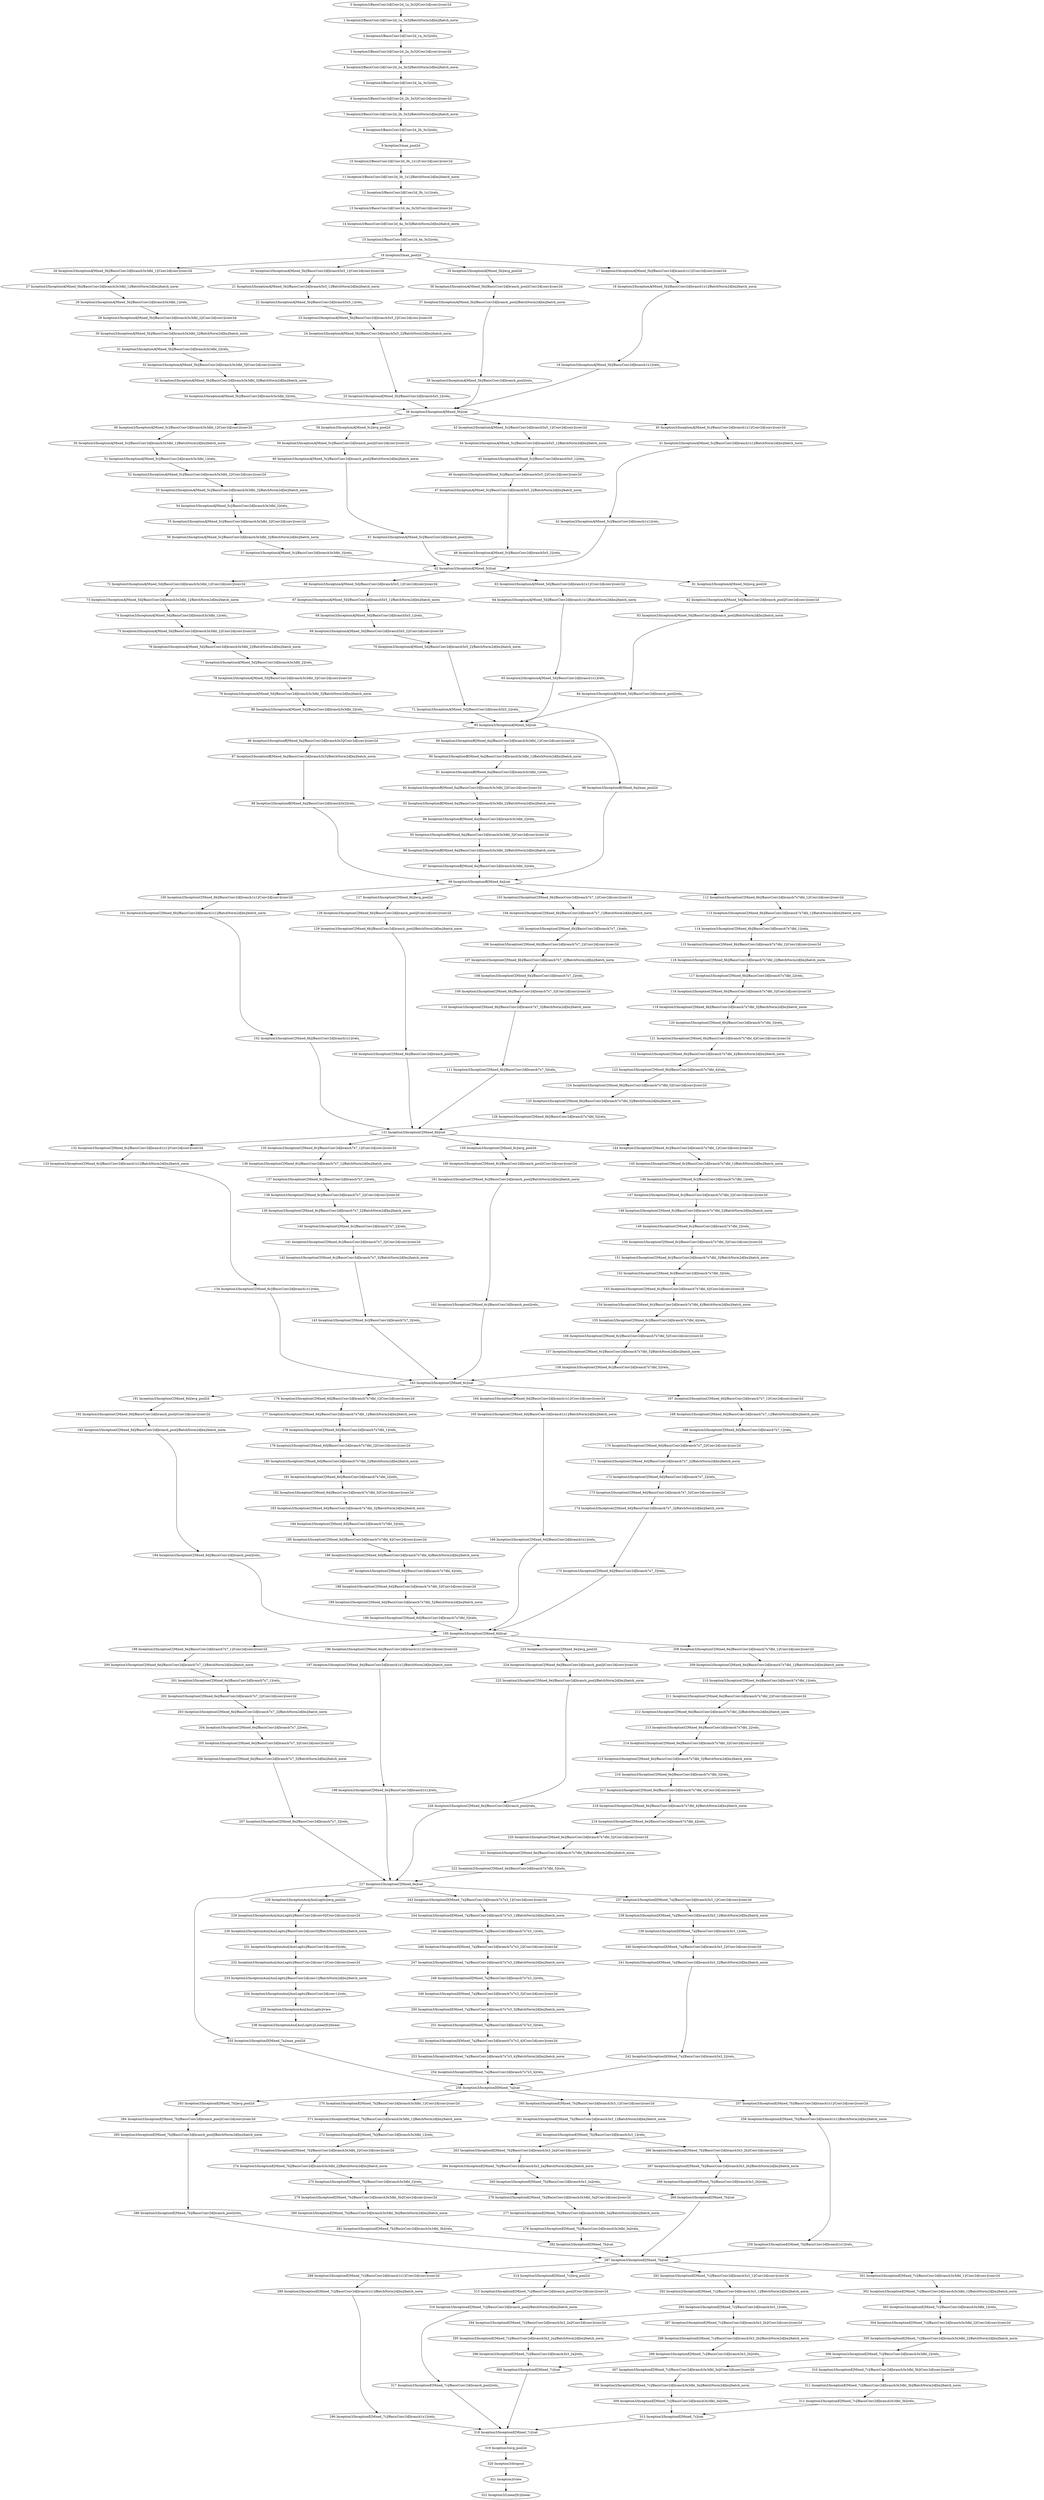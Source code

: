 strict digraph  {
"165 Inception3/InceptionC[Mixed_6d]/BasicConv2d[branch1x1]/BatchNorm2d[bn]/batch_norm" [id=165, scope="Inception3/InceptionC[Mixed_6d]/BasicConv2d[branch1x1]/BatchNorm2d[bn]", type=batch_norm];
"253 Inception3/InceptionD[Mixed_7a]/BasicConv2d[branch7x7x3_4]/BatchNorm2d[bn]/batch_norm" [id=253, scope="Inception3/InceptionD[Mixed_7a]/BasicConv2d[branch7x7x3_4]/BatchNorm2d[bn]", type=batch_norm];
"316 Inception3/InceptionE[Mixed_7c]/BasicConv2d[branch_pool]/BatchNorm2d[bn]/batch_norm" [id=316, scope="Inception3/InceptionE[Mixed_7c]/BasicConv2d[branch_pool]/BatchNorm2d[bn]", type=batch_norm];
"225 Inception3/InceptionC[Mixed_6e]/BasicConv2d[branch_pool]/BatchNorm2d[bn]/batch_norm" [id=225, scope="Inception3/InceptionC[Mixed_6e]/BasicConv2d[branch_pool]/BatchNorm2d[bn]", type=batch_norm];
"187 Inception3/InceptionC[Mixed_6d]/BasicConv2d[branch7x7dbl_4]/relu_" [id=187, scope="Inception3/InceptionC[Mixed_6d]/BasicConv2d[branch7x7dbl_4]", type=relu_];
"33 Inception3/InceptionA[Mixed_5b]/BasicConv2d[branch3x3dbl_3]/BatchNorm2d[bn]/batch_norm" [id=33, scope="Inception3/InceptionA[Mixed_5b]/BasicConv2d[branch3x3dbl_3]/BatchNorm2d[bn]", type=batch_norm];
"247 Inception3/InceptionD[Mixed_7a]/BasicConv2d[branch7x7x3_2]/BatchNorm2d[bn]/batch_norm" [id=247, scope="Inception3/InceptionD[Mixed_7a]/BasicConv2d[branch7x7x3_2]/BatchNorm2d[bn]", type=batch_norm];
"224 Inception3/InceptionC[Mixed_6e]/BasicConv2d[branch_pool]/Conv2d[conv]/conv2d" [id=224, scope="Inception3/InceptionC[Mixed_6e]/BasicConv2d[branch_pool]/Conv2d[conv]", type=conv2d];
"231 Inception3/InceptionAux[AuxLogits]/BasicConv2d[conv0]/relu_" [id=231, scope="Inception3/InceptionAux[AuxLogits]/BasicConv2d[conv0]", type=relu_];
"106 Inception3/InceptionC[Mixed_6b]/BasicConv2d[branch7x7_2]/Conv2d[conv]/conv2d" [id=106, scope="Inception3/InceptionC[Mixed_6b]/BasicConv2d[branch7x7_2]/Conv2d[conv]", type=conv2d];
"279 Inception3/InceptionE[Mixed_7b]/BasicConv2d[branch3x3dbl_3b]/Conv2d[conv]/conv2d" [id=279, scope="Inception3/InceptionE[Mixed_7b]/BasicConv2d[branch3x3dbl_3b]/Conv2d[conv]", type=conv2d];
"90 Inception3/InceptionB[Mixed_6a]/BasicConv2d[branch3x3dbl_1]/BatchNorm2d[bn]/batch_norm" [id=90, scope="Inception3/InceptionB[Mixed_6a]/BasicConv2d[branch3x3dbl_1]/BatchNorm2d[bn]", type=batch_norm];
"113 Inception3/InceptionC[Mixed_6b]/BasicConv2d[branch7x7dbl_1]/BatchNorm2d[bn]/batch_norm" [id=113, scope="Inception3/InceptionC[Mixed_6b]/BasicConv2d[branch7x7dbl_1]/BatchNorm2d[bn]", type=batch_norm];
"213 Inception3/InceptionC[Mixed_6e]/BasicConv2d[branch7x7dbl_2]/relu_" [id=213, scope="Inception3/InceptionC[Mixed_6e]/BasicConv2d[branch7x7dbl_2]", type=relu_];
"302 Inception3/InceptionE[Mixed_7c]/BasicConv2d[branch3x3dbl_1]/BatchNorm2d[bn]/batch_norm" [id=302, scope="Inception3/InceptionE[Mixed_7c]/BasicConv2d[branch3x3dbl_1]/BatchNorm2d[bn]", type=batch_norm];
"145 Inception3/InceptionC[Mixed_6c]/BasicConv2d[branch7x7dbl_1]/BatchNorm2d[bn]/batch_norm" [id=145, scope="Inception3/InceptionC[Mixed_6c]/BasicConv2d[branch7x7dbl_1]/BatchNorm2d[bn]", type=batch_norm];
"244 Inception3/InceptionD[Mixed_7a]/BasicConv2d[branch7x7x3_1]/BatchNorm2d[bn]/batch_norm" [id=244, scope="Inception3/InceptionD[Mixed_7a]/BasicConv2d[branch7x7x3_1]/BatchNorm2d[bn]", type=batch_norm];
"140 Inception3/InceptionC[Mixed_6c]/BasicConv2d[branch7x7_2]/relu_" [id=140, scope="Inception3/InceptionC[Mixed_6c]/BasicConv2d[branch7x7_2]", type=relu_];
"110 Inception3/InceptionC[Mixed_6b]/BasicConv2d[branch7x7_3]/BatchNorm2d[bn]/batch_norm" [id=110, scope="Inception3/InceptionC[Mixed_6b]/BasicConv2d[branch7x7_3]/BatchNorm2d[bn]", type=batch_norm];
"201 Inception3/InceptionC[Mixed_6e]/BasicConv2d[branch7x7_1]/relu_" [id=201, scope="Inception3/InceptionC[Mixed_6e]/BasicConv2d[branch7x7_1]", type=relu_];
"53 Inception3/InceptionA[Mixed_5c]/BasicConv2d[branch3x3dbl_2]/BatchNorm2d[bn]/batch_norm" [id=53, scope="Inception3/InceptionA[Mixed_5c]/BasicConv2d[branch3x3dbl_2]/BatchNorm2d[bn]", type=batch_norm];
"258 Inception3/InceptionE[Mixed_7b]/BasicConv2d[branch1x1]/BatchNorm2d[bn]/batch_norm" [id=258, scope="Inception3/InceptionE[Mixed_7b]/BasicConv2d[branch1x1]/BatchNorm2d[bn]", type=batch_norm];
"72 Inception3/InceptionA[Mixed_5d]/BasicConv2d[branch3x3dbl_1]/Conv2d[conv]/conv2d" [id=72, scope="Inception3/InceptionA[Mixed_5d]/BasicConv2d[branch3x3dbl_1]/Conv2d[conv]", type=conv2d];
"128 Inception3/InceptionC[Mixed_6b]/BasicConv2d[branch_pool]/Conv2d[conv]/conv2d" [id=128, scope="Inception3/InceptionC[Mixed_6b]/BasicConv2d[branch_pool]/Conv2d[conv]", type=conv2d];
"318 Inception3/InceptionE[Mixed_7c]/cat" [id=318, scope="Inception3/InceptionE[Mixed_7c]", type=cat];
"175 Inception3/InceptionC[Mixed_6d]/BasicConv2d[branch7x7_3]/relu_" [id=175, scope="Inception3/InceptionC[Mixed_6d]/BasicConv2d[branch7x7_3]", type=relu_];
"56 Inception3/InceptionA[Mixed_5c]/BasicConv2d[branch3x3dbl_3]/BatchNorm2d[bn]/batch_norm" [id=56, scope="Inception3/InceptionA[Mixed_5c]/BasicConv2d[branch3x3dbl_3]/BatchNorm2d[bn]", type=batch_norm];
"64 Inception3/InceptionA[Mixed_5d]/BasicConv2d[branch1x1]/BatchNorm2d[bn]/batch_norm" [id=64, scope="Inception3/InceptionA[Mixed_5d]/BasicConv2d[branch1x1]/BatchNorm2d[bn]", type=batch_norm];
"70 Inception3/InceptionA[Mixed_5d]/BasicConv2d[branch5x5_2]/BatchNorm2d[bn]/batch_norm" [id=70, scope="Inception3/InceptionA[Mixed_5d]/BasicConv2d[branch5x5_2]/BatchNorm2d[bn]", type=batch_norm];
"116 Inception3/InceptionC[Mixed_6b]/BasicConv2d[branch7x7dbl_2]/BatchNorm2d[bn]/batch_norm" [id=116, scope="Inception3/InceptionC[Mixed_6b]/BasicConv2d[branch7x7dbl_2]/BatchNorm2d[bn]", type=batch_norm];
"198 Inception3/InceptionC[Mixed_6e]/BasicConv2d[branch1x1]/relu_" [id=198, scope="Inception3/InceptionC[Mixed_6e]/BasicConv2d[branch1x1]", type=relu_];
"101 Inception3/InceptionC[Mixed_6b]/BasicConv2d[branch1x1]/BatchNorm2d[bn]/batch_norm" [id=101, scope="Inception3/InceptionC[Mixed_6b]/BasicConv2d[branch1x1]/BatchNorm2d[bn]", type=batch_norm];
"149 Inception3/InceptionC[Mixed_6c]/BasicConv2d[branch7x7dbl_2]/relu_" [id=149, scope="Inception3/InceptionC[Mixed_6c]/BasicConv2d[branch7x7dbl_2]", type=relu_];
"321 Inception3/view" [id=321, scope=Inception3, type=view];
"212 Inception3/InceptionC[Mixed_6e]/BasicConv2d[branch7x7dbl_2]/BatchNorm2d[bn]/batch_norm" [id=212, scope="Inception3/InceptionC[Mixed_6e]/BasicConv2d[branch7x7dbl_2]/BatchNorm2d[bn]", type=batch_norm];
"37 Inception3/InceptionA[Mixed_5b]/BasicConv2d[branch_pool]/BatchNorm2d[bn]/batch_norm" [id=37, scope="Inception3/InceptionA[Mixed_5b]/BasicConv2d[branch_pool]/BatchNorm2d[bn]", type=batch_norm];
"134 Inception3/InceptionC[Mixed_6c]/BasicConv2d[branch1x1]/relu_" [id=134, scope="Inception3/InceptionC[Mixed_6c]/BasicConv2d[branch1x1]", type=relu_];
"311 Inception3/InceptionE[Mixed_7c]/BasicConv2d[branch3x3dbl_3b]/BatchNorm2d[bn]/batch_norm" [id=311, scope="Inception3/InceptionE[Mixed_7c]/BasicConv2d[branch3x3dbl_3b]/BatchNorm2d[bn]", type=batch_norm];
"199 Inception3/InceptionC[Mixed_6e]/BasicConv2d[branch7x7_1]/Conv2d[conv]/conv2d" [id=199, scope="Inception3/InceptionC[Mixed_6e]/BasicConv2d[branch7x7_1]/Conv2d[conv]", type=conv2d];
"100 Inception3/InceptionC[Mixed_6b]/BasicConv2d[branch1x1]/Conv2d[conv]/conv2d" [id=100, scope="Inception3/InceptionC[Mixed_6b]/BasicConv2d[branch1x1]/Conv2d[conv]", type=conv2d];
"194 Inception3/InceptionC[Mixed_6d]/BasicConv2d[branch_pool]/relu_" [id=194, scope="Inception3/InceptionC[Mixed_6d]/BasicConv2d[branch_pool]", type=relu_];
"123 Inception3/InceptionC[Mixed_6b]/BasicConv2d[branch7x7dbl_4]/relu_" [id=123, scope="Inception3/InceptionC[Mixed_6b]/BasicConv2d[branch7x7dbl_4]", type=relu_];
"124 Inception3/InceptionC[Mixed_6b]/BasicConv2d[branch7x7dbl_5]/Conv2d[conv]/conv2d" [id=124, scope="Inception3/InceptionC[Mixed_6b]/BasicConv2d[branch7x7dbl_5]/Conv2d[conv]", type=conv2d];
"66 Inception3/InceptionA[Mixed_5d]/BasicConv2d[branch5x5_1]/Conv2d[conv]/conv2d" [id=66, scope="Inception3/InceptionA[Mixed_5d]/BasicConv2d[branch5x5_1]/Conv2d[conv]", type=conv2d];
"71 Inception3/InceptionA[Mixed_5d]/BasicConv2d[branch5x5_2]/relu_" [id=71, scope="Inception3/InceptionA[Mixed_5d]/BasicConv2d[branch5x5_2]", type=relu_];
"255 Inception3/InceptionD[Mixed_7a]/max_pool2d" [id=255, scope="Inception3/InceptionD[Mixed_7a]", type=max_pool2d];
"12 Inception3/BasicConv2d[Conv2d_3b_1x1]/relu_" [id=12, scope="Inception3/BasicConv2d[Conv2d_3b_1x1]", type=relu_];
"319 Inception3/avg_pool2d" [id=319, scope=Inception3, type=avg_pool2d];
"235 Inception3/InceptionAux[AuxLogits]/view" [id=235, scope="Inception3/InceptionAux[AuxLogits]", type=view];
"62 Inception3/InceptionA[Mixed_5c]/cat" [id=62, scope="Inception3/InceptionA[Mixed_5c]", type=cat];
"283 Inception3/InceptionE[Mixed_7b]/avg_pool2d" [id=283, scope="Inception3/InceptionE[Mixed_7b]", type=avg_pool2d];
"189 Inception3/InceptionC[Mixed_6d]/BasicConv2d[branch7x7dbl_5]/BatchNorm2d[bn]/batch_norm" [id=189, scope="Inception3/InceptionC[Mixed_6d]/BasicConv2d[branch7x7dbl_5]/BatchNorm2d[bn]", type=batch_norm];
"210 Inception3/InceptionC[Mixed_6e]/BasicConv2d[branch7x7dbl_1]/relu_" [id=210, scope="Inception3/InceptionC[Mixed_6e]/BasicConv2d[branch7x7dbl_1]", type=relu_];
"41 Inception3/InceptionA[Mixed_5c]/BasicConv2d[branch1x1]/BatchNorm2d[bn]/batch_norm" [id=41, scope="Inception3/InceptionA[Mixed_5c]/BasicConv2d[branch1x1]/BatchNorm2d[bn]", type=batch_norm];
"202 Inception3/InceptionC[Mixed_6e]/BasicConv2d[branch7x7_2]/Conv2d[conv]/conv2d" [id=202, scope="Inception3/InceptionC[Mixed_6e]/BasicConv2d[branch7x7_2]/Conv2d[conv]", type=conv2d];
"233 Inception3/InceptionAux[AuxLogits]/BasicConv2d[conv1]/BatchNorm2d[bn]/batch_norm" [id=233, scope="Inception3/InceptionAux[AuxLogits]/BasicConv2d[conv1]/BatchNorm2d[bn]", type=batch_norm];
"184 Inception3/InceptionC[Mixed_6d]/BasicConv2d[branch7x7dbl_3]/relu_" [id=184, scope="Inception3/InceptionC[Mixed_6d]/BasicConv2d[branch7x7dbl_3]", type=relu_];
"34 Inception3/InceptionA[Mixed_5b]/BasicConv2d[branch3x3dbl_3]/relu_" [id=34, scope="Inception3/InceptionA[Mixed_5b]/BasicConv2d[branch3x3dbl_3]", type=relu_];
"186 Inception3/InceptionC[Mixed_6d]/BasicConv2d[branch7x7dbl_4]/BatchNorm2d[bn]/batch_norm" [id=186, scope="Inception3/InceptionC[Mixed_6d]/BasicConv2d[branch7x7dbl_4]/BatchNorm2d[bn]", type=batch_norm];
"122 Inception3/InceptionC[Mixed_6b]/BasicConv2d[branch7x7dbl_4]/BatchNorm2d[bn]/batch_norm" [id=122, scope="Inception3/InceptionC[Mixed_6b]/BasicConv2d[branch7x7dbl_4]/BatchNorm2d[bn]", type=batch_norm];
"22 Inception3/InceptionA[Mixed_5b]/BasicConv2d[branch5x5_1]/relu_" [id=22, scope="Inception3/InceptionA[Mixed_5b]/BasicConv2d[branch5x5_1]", type=relu_];
"84 Inception3/InceptionA[Mixed_5d]/BasicConv2d[branch_pool]/relu_" [id=84, scope="Inception3/InceptionA[Mixed_5d]/BasicConv2d[branch_pool]", type=relu_];
"228 Inception3/InceptionAux[AuxLogits]/avg_pool2d" [id=228, scope="Inception3/InceptionAux[AuxLogits]", type=avg_pool2d];
"204 Inception3/InceptionC[Mixed_6e]/BasicConv2d[branch7x7_2]/relu_" [id=204, scope="Inception3/InceptionC[Mixed_6e]/BasicConv2d[branch7x7_2]", type=relu_];
"268 Inception3/InceptionE[Mixed_7b]/BasicConv2d[branch3x3_2b]/relu_" [id=268, scope="Inception3/InceptionE[Mixed_7b]/BasicConv2d[branch3x3_2b]", type=relu_];
"1 Inception3/BasicConv2d[Conv2d_1a_3x3]/BatchNorm2d[bn]/batch_norm" [id=1, scope="Inception3/BasicConv2d[Conv2d_1a_3x3]/BatchNorm2d[bn]", type=batch_norm];
"68 Inception3/InceptionA[Mixed_5d]/BasicConv2d[branch5x5_1]/relu_" [id=68, scope="Inception3/InceptionA[Mixed_5d]/BasicConv2d[branch5x5_1]", type=relu_];
"191 Inception3/InceptionC[Mixed_6d]/avg_pool2d" [id=191, scope="Inception3/InceptionC[Mixed_6d]", type=avg_pool2d];
"263 Inception3/InceptionE[Mixed_7b]/BasicConv2d[branch3x3_2a]/Conv2d[conv]/conv2d" [id=263, scope="Inception3/InceptionE[Mixed_7b]/BasicConv2d[branch3x3_2a]/Conv2d[conv]", type=conv2d];
"141 Inception3/InceptionC[Mixed_6c]/BasicConv2d[branch7x7_3]/Conv2d[conv]/conv2d" [id=141, scope="Inception3/InceptionC[Mixed_6c]/BasicConv2d[branch7x7_3]/Conv2d[conv]", type=conv2d];
"220 Inception3/InceptionC[Mixed_6e]/BasicConv2d[branch7x7dbl_5]/Conv2d[conv]/conv2d" [id=220, scope="Inception3/InceptionC[Mixed_6e]/BasicConv2d[branch7x7dbl_5]/Conv2d[conv]", type=conv2d];
"42 Inception3/InceptionA[Mixed_5c]/BasicConv2d[branch1x1]/relu_" [id=42, scope="Inception3/InceptionA[Mixed_5c]/BasicConv2d[branch1x1]", type=relu_];
"252 Inception3/InceptionD[Mixed_7a]/BasicConv2d[branch7x7x3_4]/Conv2d[conv]/conv2d" [id=252, scope="Inception3/InceptionD[Mixed_7a]/BasicConv2d[branch7x7x3_4]/Conv2d[conv]", type=conv2d];
"176 Inception3/InceptionC[Mixed_6d]/BasicConv2d[branch7x7dbl_1]/Conv2d[conv]/conv2d" [id=176, scope="Inception3/InceptionC[Mixed_6d]/BasicConv2d[branch7x7dbl_1]/Conv2d[conv]", type=conv2d];
"63 Inception3/InceptionA[Mixed_5d]/BasicConv2d[branch1x1]/Conv2d[conv]/conv2d" [id=63, scope="Inception3/InceptionA[Mixed_5d]/BasicConv2d[branch1x1]/Conv2d[conv]", type=conv2d];
"256 Inception3/InceptionD[Mixed_7a]/cat" [id=256, scope="Inception3/InceptionD[Mixed_7a]", type=cat];
"45 Inception3/InceptionA[Mixed_5c]/BasicConv2d[branch5x5_1]/relu_" [id=45, scope="Inception3/InceptionA[Mixed_5c]/BasicConv2d[branch5x5_1]", type=relu_];
"29 Inception3/InceptionA[Mixed_5b]/BasicConv2d[branch3x3dbl_2]/Conv2d[conv]/conv2d" [id=29, scope="Inception3/InceptionA[Mixed_5b]/BasicConv2d[branch3x3dbl_2]/Conv2d[conv]", type=conv2d];
"195 Inception3/InceptionC[Mixed_6d]/cat" [id=195, scope="Inception3/InceptionC[Mixed_6d]", type=cat];
"148 Inception3/InceptionC[Mixed_6c]/BasicConv2d[branch7x7dbl_2]/BatchNorm2d[bn]/batch_norm" [id=148, scope="Inception3/InceptionC[Mixed_6c]/BasicConv2d[branch7x7dbl_2]/BatchNorm2d[bn]", type=batch_norm];
"127 Inception3/InceptionC[Mixed_6b]/avg_pool2d" [id=127, scope="Inception3/InceptionC[Mixed_6b]", type=avg_pool2d];
"243 Inception3/InceptionD[Mixed_7a]/BasicConv2d[branch7x7x3_1]/Conv2d[conv]/conv2d" [id=243, scope="Inception3/InceptionD[Mixed_7a]/BasicConv2d[branch7x7x3_1]/Conv2d[conv]", type=conv2d];
"241 Inception3/InceptionD[Mixed_7a]/BasicConv2d[branch3x3_2]/BatchNorm2d[bn]/batch_norm" [id=241, scope="Inception3/InceptionD[Mixed_7a]/BasicConv2d[branch3x3_2]/BatchNorm2d[bn]", type=batch_norm];
"93 Inception3/InceptionB[Mixed_6a]/BasicConv2d[branch3x3dbl_2]/BatchNorm2d[bn]/batch_norm" [id=93, scope="Inception3/InceptionB[Mixed_6a]/BasicConv2d[branch3x3dbl_2]/BatchNorm2d[bn]", type=batch_norm];
"320 Inception3/dropout" [id=320, scope=Inception3, type=dropout];
"270 Inception3/InceptionE[Mixed_7b]/BasicConv2d[branch3x3dbl_1]/Conv2d[conv]/conv2d" [id=270, scope="Inception3/InceptionE[Mixed_7b]/BasicConv2d[branch3x3dbl_1]/Conv2d[conv]", type=conv2d];
"99 Inception3/InceptionB[Mixed_6a]/cat" [id=99, scope="Inception3/InceptionB[Mixed_6a]", type=cat];
"76 Inception3/InceptionA[Mixed_5d]/BasicConv2d[branch3x3dbl_2]/BatchNorm2d[bn]/batch_norm" [id=76, scope="Inception3/InceptionA[Mixed_5d]/BasicConv2d[branch3x3dbl_2]/BatchNorm2d[bn]", type=batch_norm];
"18 Inception3/InceptionA[Mixed_5b]/BasicConv2d[branch1x1]/BatchNorm2d[bn]/batch_norm" [id=18, scope="Inception3/InceptionA[Mixed_5b]/BasicConv2d[branch1x1]/BatchNorm2d[bn]", type=batch_norm];
"86 Inception3/InceptionB[Mixed_6a]/BasicConv2d[branch3x3]/Conv2d[conv]/conv2d" [id=86, scope="Inception3/InceptionB[Mixed_6a]/BasicConv2d[branch3x3]/Conv2d[conv]", type=conv2d];
"226 Inception3/InceptionC[Mixed_6e]/BasicConv2d[branch_pool]/relu_" [id=226, scope="Inception3/InceptionC[Mixed_6e]/BasicConv2d[branch_pool]", type=relu_];
"308 Inception3/InceptionE[Mixed_7c]/BasicConv2d[branch3x3dbl_3a]/BatchNorm2d[bn]/batch_norm" [id=308, scope="Inception3/InceptionE[Mixed_7c]/BasicConv2d[branch3x3dbl_3a]/BatchNorm2d[bn]", type=batch_norm];
"16 Inception3/max_pool2d" [id=16, scope=Inception3, type=max_pool2d];
"307 Inception3/InceptionE[Mixed_7c]/BasicConv2d[branch3x3dbl_3a]/Conv2d[conv]/conv2d" [id=307, scope="Inception3/InceptionE[Mixed_7c]/BasicConv2d[branch3x3dbl_3a]/Conv2d[conv]", type=conv2d];
"8 Inception3/BasicConv2d[Conv2d_2b_3x3]/relu_" [id=8, scope="Inception3/BasicConv2d[Conv2d_2b_3x3]", type=relu_];
"49 Inception3/InceptionA[Mixed_5c]/BasicConv2d[branch3x3dbl_1]/Conv2d[conv]/conv2d" [id=49, scope="Inception3/InceptionA[Mixed_5c]/BasicConv2d[branch3x3dbl_1]/Conv2d[conv]", type=conv2d];
"171 Inception3/InceptionC[Mixed_6d]/BasicConv2d[branch7x7_2]/BatchNorm2d[bn]/batch_norm" [id=171, scope="Inception3/InceptionC[Mixed_6d]/BasicConv2d[branch7x7_2]/BatchNorm2d[bn]", type=batch_norm];
"89 Inception3/InceptionB[Mixed_6a]/BasicConv2d[branch3x3dbl_1]/Conv2d[conv]/conv2d" [id=89, scope="Inception3/InceptionB[Mixed_6a]/BasicConv2d[branch3x3dbl_1]/Conv2d[conv]", type=conv2d];
"180 Inception3/InceptionC[Mixed_6d]/BasicConv2d[branch7x7dbl_2]/BatchNorm2d[bn]/batch_norm" [id=180, scope="Inception3/InceptionC[Mixed_6d]/BasicConv2d[branch7x7dbl_2]/BatchNorm2d[bn]", type=batch_norm];
"237 Inception3/InceptionD[Mixed_7a]/BasicConv2d[branch3x3_1]/Conv2d[conv]/conv2d" [id=237, scope="Inception3/InceptionD[Mixed_7a]/BasicConv2d[branch3x3_1]/Conv2d[conv]", type=conv2d];
"265 Inception3/InceptionE[Mixed_7b]/BasicConv2d[branch3x3_2a]/relu_" [id=265, scope="Inception3/InceptionE[Mixed_7b]/BasicConv2d[branch3x3_2a]", type=relu_];
"203 Inception3/InceptionC[Mixed_6e]/BasicConv2d[branch7x7_2]/BatchNorm2d[bn]/batch_norm" [id=203, scope="Inception3/InceptionC[Mixed_6e]/BasicConv2d[branch7x7_2]/BatchNorm2d[bn]", type=batch_norm];
"67 Inception3/InceptionA[Mixed_5d]/BasicConv2d[branch5x5_1]/BatchNorm2d[bn]/batch_norm" [id=67, scope="Inception3/InceptionA[Mixed_5d]/BasicConv2d[branch5x5_1]/BatchNorm2d[bn]", type=batch_norm];
"312 Inception3/InceptionE[Mixed_7c]/BasicConv2d[branch3x3dbl_3b]/relu_" [id=312, scope="Inception3/InceptionE[Mixed_7c]/BasicConv2d[branch3x3dbl_3b]", type=relu_];
"132 Inception3/InceptionC[Mixed_6c]/BasicConv2d[branch1x1]/Conv2d[conv]/conv2d" [id=132, scope="Inception3/InceptionC[Mixed_6c]/BasicConv2d[branch1x1]/Conv2d[conv]", type=conv2d];
"267 Inception3/InceptionE[Mixed_7b]/BasicConv2d[branch3x3_2b]/BatchNorm2d[bn]/batch_norm" [id=267, scope="Inception3/InceptionE[Mixed_7b]/BasicConv2d[branch3x3_2b]/BatchNorm2d[bn]", type=batch_norm];
"31 Inception3/InceptionA[Mixed_5b]/BasicConv2d[branch3x3dbl_2]/relu_" [id=31, scope="Inception3/InceptionA[Mixed_5b]/BasicConv2d[branch3x3dbl_2]", type=relu_];
"274 Inception3/InceptionE[Mixed_7b]/BasicConv2d[branch3x3dbl_2]/BatchNorm2d[bn]/batch_norm" [id=274, scope="Inception3/InceptionE[Mixed_7b]/BasicConv2d[branch3x3dbl_2]/BatchNorm2d[bn]", type=batch_norm];
"251 Inception3/InceptionD[Mixed_7a]/BasicConv2d[branch7x7x3_3]/relu_" [id=251, scope="Inception3/InceptionD[Mixed_7a]/BasicConv2d[branch7x7x3_3]", type=relu_];
"305 Inception3/InceptionE[Mixed_7c]/BasicConv2d[branch3x3dbl_2]/BatchNorm2d[bn]/batch_norm" [id=305, scope="Inception3/InceptionE[Mixed_7c]/BasicConv2d[branch3x3dbl_2]/BatchNorm2d[bn]", type=batch_norm];
"107 Inception3/InceptionC[Mixed_6b]/BasicConv2d[branch7x7_2]/BatchNorm2d[bn]/batch_norm" [id=107, scope="Inception3/InceptionC[Mixed_6b]/BasicConv2d[branch7x7_2]/BatchNorm2d[bn]", type=batch_norm];
"96 Inception3/InceptionB[Mixed_6a]/BasicConv2d[branch3x3dbl_3]/BatchNorm2d[bn]/batch_norm" [id=96, scope="Inception3/InceptionB[Mixed_6a]/BasicConv2d[branch3x3dbl_3]/BatchNorm2d[bn]", type=batch_norm];
"294 Inception3/InceptionE[Mixed_7c]/BasicConv2d[branch3x3_2a]/Conv2d[conv]/conv2d" [id=294, scope="Inception3/InceptionE[Mixed_7c]/BasicConv2d[branch3x3_2a]/Conv2d[conv]", type=conv2d];
"248 Inception3/InceptionD[Mixed_7a]/BasicConv2d[branch7x7x3_2]/relu_" [id=248, scope="Inception3/InceptionD[Mixed_7a]/BasicConv2d[branch7x7x3_2]", type=relu_];
"15 Inception3/BasicConv2d[Conv2d_4a_3x3]/relu_" [id=15, scope="Inception3/BasicConv2d[Conv2d_4a_3x3]", type=relu_];
"81 Inception3/InceptionA[Mixed_5d]/avg_pool2d" [id=81, scope="Inception3/InceptionA[Mixed_5d]", type=avg_pool2d];
"151 Inception3/InceptionC[Mixed_6c]/BasicConv2d[branch7x7dbl_3]/BatchNorm2d[bn]/batch_norm" [id=151, scope="Inception3/InceptionC[Mixed_6c]/BasicConv2d[branch7x7dbl_3]/BatchNorm2d[bn]", type=batch_norm];
"0 Inception3/BasicConv2d[Conv2d_1a_3x3]/Conv2d[conv]/conv2d" [id=0, scope="Inception3/BasicConv2d[Conv2d_1a_3x3]/Conv2d[conv]", type=conv2d];
"146 Inception3/InceptionC[Mixed_6c]/BasicConv2d[branch7x7dbl_1]/relu_" [id=146, scope="Inception3/InceptionC[Mixed_6c]/BasicConv2d[branch7x7dbl_1]", type=relu_];
"4 Inception3/BasicConv2d[Conv2d_2a_3x3]/BatchNorm2d[bn]/batch_norm" [id=4, scope="Inception3/BasicConv2d[Conv2d_2a_3x3]/BatchNorm2d[bn]", type=batch_norm];
"38 Inception3/InceptionA[Mixed_5b]/BasicConv2d[branch_pool]/relu_" [id=38, scope="Inception3/InceptionA[Mixed_5b]/BasicConv2d[branch_pool]", type=relu_];
"290 Inception3/InceptionE[Mixed_7c]/BasicConv2d[branch1x1]/relu_" [id=290, scope="Inception3/InceptionE[Mixed_7c]/BasicConv2d[branch1x1]", type=relu_];
"292 Inception3/InceptionE[Mixed_7c]/BasicConv2d[branch3x3_1]/BatchNorm2d[bn]/batch_norm" [id=292, scope="Inception3/InceptionE[Mixed_7c]/BasicConv2d[branch3x3_1]/BatchNorm2d[bn]", type=batch_norm];
"300 Inception3/InceptionE[Mixed_7c]/cat" [id=300, scope="Inception3/InceptionE[Mixed_7c]", type=cat];
"287 Inception3/InceptionE[Mixed_7b]/cat" [id=287, scope="Inception3/InceptionE[Mixed_7b]", type=cat];
"164 Inception3/InceptionC[Mixed_6d]/BasicConv2d[branch1x1]/Conv2d[conv]/conv2d" [id=164, scope="Inception3/InceptionC[Mixed_6d]/BasicConv2d[branch1x1]/Conv2d[conv]", type=conv2d];
"77 Inception3/InceptionA[Mixed_5d]/BasicConv2d[branch3x3dbl_2]/relu_" [id=77, scope="Inception3/InceptionA[Mixed_5d]/BasicConv2d[branch3x3dbl_2]", type=relu_];
"240 Inception3/InceptionD[Mixed_7a]/BasicConv2d[branch3x3_2]/Conv2d[conv]/conv2d" [id=240, scope="Inception3/InceptionD[Mixed_7a]/BasicConv2d[branch3x3_2]/Conv2d[conv]", type=conv2d];
"80 Inception3/InceptionA[Mixed_5d]/BasicConv2d[branch3x3dbl_3]/relu_" [id=80, scope="Inception3/InceptionA[Mixed_5d]/BasicConv2d[branch3x3dbl_3]", type=relu_];
"155 Inception3/InceptionC[Mixed_6c]/BasicConv2d[branch7x7dbl_4]/relu_" [id=155, scope="Inception3/InceptionC[Mixed_6c]/BasicConv2d[branch7x7dbl_4]", type=relu_];
"295 Inception3/InceptionE[Mixed_7c]/BasicConv2d[branch3x3_2a]/BatchNorm2d[bn]/batch_norm" [id=295, scope="Inception3/InceptionE[Mixed_7c]/BasicConv2d[branch3x3_2a]/BatchNorm2d[bn]", type=batch_norm];
"109 Inception3/InceptionC[Mixed_6b]/BasicConv2d[branch7x7_3]/Conv2d[conv]/conv2d" [id=109, scope="Inception3/InceptionC[Mixed_6b]/BasicConv2d[branch7x7_3]/Conv2d[conv]", type=conv2d];
"217 Inception3/InceptionC[Mixed_6e]/BasicConv2d[branch7x7dbl_4]/Conv2d[conv]/conv2d" [id=217, scope="Inception3/InceptionC[Mixed_6e]/BasicConv2d[branch7x7dbl_4]/Conv2d[conv]", type=conv2d];
"98 Inception3/InceptionB[Mixed_6a]/max_pool2d" [id=98, scope="Inception3/InceptionB[Mixed_6a]", type=max_pool2d];
"174 Inception3/InceptionC[Mixed_6d]/BasicConv2d[branch7x7_3]/BatchNorm2d[bn]/batch_norm" [id=174, scope="Inception3/InceptionC[Mixed_6d]/BasicConv2d[branch7x7_3]/BatchNorm2d[bn]", type=batch_norm];
"51 Inception3/InceptionA[Mixed_5c]/BasicConv2d[branch3x3dbl_1]/relu_" [id=51, scope="Inception3/InceptionA[Mixed_5c]/BasicConv2d[branch3x3dbl_1]", type=relu_];
"182 Inception3/InceptionC[Mixed_6d]/BasicConv2d[branch7x7dbl_3]/Conv2d[conv]/conv2d" [id=182, scope="Inception3/InceptionC[Mixed_6d]/BasicConv2d[branch7x7dbl_3]/Conv2d[conv]", type=conv2d];
"7 Inception3/BasicConv2d[Conv2d_2b_3x3]/BatchNorm2d[bn]/batch_norm" [id=7, scope="Inception3/BasicConv2d[Conv2d_2b_3x3]/BatchNorm2d[bn]", type=batch_norm];
"232 Inception3/InceptionAux[AuxLogits]/BasicConv2d[conv1]/Conv2d[conv]/conv2d" [id=232, scope="Inception3/InceptionAux[AuxLogits]/BasicConv2d[conv1]/Conv2d[conv]", type=conv2d];
"178 Inception3/InceptionC[Mixed_6d]/BasicConv2d[branch7x7dbl_1]/relu_" [id=178, scope="Inception3/InceptionC[Mixed_6d]/BasicConv2d[branch7x7dbl_1]", type=relu_];
"173 Inception3/InceptionC[Mixed_6d]/BasicConv2d[branch7x7_3]/Conv2d[conv]/conv2d" [id=173, scope="Inception3/InceptionC[Mixed_6d]/BasicConv2d[branch7x7_3]/Conv2d[conv]", type=conv2d];
"26 Inception3/InceptionA[Mixed_5b]/BasicConv2d[branch3x3dbl_1]/Conv2d[conv]/conv2d" [id=26, scope="Inception3/InceptionA[Mixed_5b]/BasicConv2d[branch3x3dbl_1]/Conv2d[conv]", type=conv2d];
"135 Inception3/InceptionC[Mixed_6c]/BasicConv2d[branch7x7_1]/Conv2d[conv]/conv2d" [id=135, scope="Inception3/InceptionC[Mixed_6c]/BasicConv2d[branch7x7_1]/Conv2d[conv]", type=conv2d];
"87 Inception3/InceptionB[Mixed_6a]/BasicConv2d[branch3x3]/BatchNorm2d[bn]/batch_norm" [id=87, scope="Inception3/InceptionB[Mixed_6a]/BasicConv2d[branch3x3]/BatchNorm2d[bn]", type=batch_norm];
"69 Inception3/InceptionA[Mixed_5d]/BasicConv2d[branch5x5_2]/Conv2d[conv]/conv2d" [id=69, scope="Inception3/InceptionA[Mixed_5d]/BasicConv2d[branch5x5_2]/Conv2d[conv]", type=conv2d];
"119 Inception3/InceptionC[Mixed_6b]/BasicConv2d[branch7x7dbl_3]/BatchNorm2d[bn]/batch_norm" [id=119, scope="Inception3/InceptionC[Mixed_6b]/BasicConv2d[branch7x7dbl_3]/BatchNorm2d[bn]", type=batch_norm];
"97 Inception3/InceptionB[Mixed_6a]/BasicConv2d[branch3x3dbl_3]/relu_" [id=97, scope="Inception3/InceptionB[Mixed_6a]/BasicConv2d[branch3x3dbl_3]", type=relu_];
"214 Inception3/InceptionC[Mixed_6e]/BasicConv2d[branch7x7dbl_3]/Conv2d[conv]/conv2d" [id=214, scope="Inception3/InceptionC[Mixed_6e]/BasicConv2d[branch7x7dbl_3]/Conv2d[conv]", type=conv2d];
"92 Inception3/InceptionB[Mixed_6a]/BasicConv2d[branch3x3dbl_2]/Conv2d[conv]/conv2d" [id=92, scope="Inception3/InceptionB[Mixed_6a]/BasicConv2d[branch3x3dbl_2]/Conv2d[conv]", type=conv2d];
"177 Inception3/InceptionC[Mixed_6d]/BasicConv2d[branch7x7dbl_1]/BatchNorm2d[bn]/batch_norm" [id=177, scope="Inception3/InceptionC[Mixed_6d]/BasicConv2d[branch7x7dbl_1]/BatchNorm2d[bn]", type=batch_norm];
"245 Inception3/InceptionD[Mixed_7a]/BasicConv2d[branch7x7x3_1]/relu_" [id=245, scope="Inception3/InceptionD[Mixed_7a]/BasicConv2d[branch7x7x3_1]", type=relu_];
"147 Inception3/InceptionC[Mixed_6c]/BasicConv2d[branch7x7dbl_2]/Conv2d[conv]/conv2d" [id=147, scope="Inception3/InceptionC[Mixed_6c]/BasicConv2d[branch7x7dbl_2]/Conv2d[conv]", type=conv2d];
"126 Inception3/InceptionC[Mixed_6b]/BasicConv2d[branch7x7dbl_5]/relu_" [id=126, scope="Inception3/InceptionC[Mixed_6b]/BasicConv2d[branch7x7dbl_5]", type=relu_];
"32 Inception3/InceptionA[Mixed_5b]/BasicConv2d[branch3x3dbl_3]/Conv2d[conv]/conv2d" [id=32, scope="Inception3/InceptionA[Mixed_5b]/BasicConv2d[branch3x3dbl_3]/Conv2d[conv]", type=conv2d];
"216 Inception3/InceptionC[Mixed_6e]/BasicConv2d[branch7x7dbl_3]/relu_" [id=216, scope="Inception3/InceptionC[Mixed_6e]/BasicConv2d[branch7x7dbl_3]", type=relu_];
"278 Inception3/InceptionE[Mixed_7b]/BasicConv2d[branch3x3dbl_3a]/relu_" [id=278, scope="Inception3/InceptionE[Mixed_7b]/BasicConv2d[branch3x3dbl_3a]", type=relu_];
"129 Inception3/InceptionC[Mixed_6b]/BasicConv2d[branch_pool]/BatchNorm2d[bn]/batch_norm" [id=129, scope="Inception3/InceptionC[Mixed_6b]/BasicConv2d[branch_pool]/BatchNorm2d[bn]", type=batch_norm];
"121 Inception3/InceptionC[Mixed_6b]/BasicConv2d[branch7x7dbl_4]/Conv2d[conv]/conv2d" [id=121, scope="Inception3/InceptionC[Mixed_6b]/BasicConv2d[branch7x7dbl_4]/Conv2d[conv]", type=conv2d];
"254 Inception3/InceptionD[Mixed_7a]/BasicConv2d[branch7x7x3_4]/relu_" [id=254, scope="Inception3/InceptionD[Mixed_7a]/BasicConv2d[branch7x7x3_4]", type=relu_];
"310 Inception3/InceptionE[Mixed_7c]/BasicConv2d[branch3x3dbl_3b]/Conv2d[conv]/conv2d" [id=310, scope="Inception3/InceptionE[Mixed_7c]/BasicConv2d[branch3x3dbl_3b]/Conv2d[conv]", type=conv2d];
"36 Inception3/InceptionA[Mixed_5b]/BasicConv2d[branch_pool]/Conv2d[conv]/conv2d" [id=36, scope="Inception3/InceptionA[Mixed_5b]/BasicConv2d[branch_pool]/Conv2d[conv]", type=conv2d];
"19 Inception3/InceptionA[Mixed_5b]/BasicConv2d[branch1x1]/relu_" [id=19, scope="Inception3/InceptionA[Mixed_5b]/BasicConv2d[branch1x1]", type=relu_];
"131 Inception3/InceptionC[Mixed_6b]/cat" [id=131, scope="Inception3/InceptionC[Mixed_6b]", type=cat];
"276 Inception3/InceptionE[Mixed_7b]/BasicConv2d[branch3x3dbl_3a]/Conv2d[conv]/conv2d" [id=276, scope="Inception3/InceptionE[Mixed_7b]/BasicConv2d[branch3x3dbl_3a]/Conv2d[conv]", type=conv2d];
"158 Inception3/InceptionC[Mixed_6c]/BasicConv2d[branch7x7dbl_5]/relu_" [id=158, scope="Inception3/InceptionC[Mixed_6c]/BasicConv2d[branch7x7dbl_5]", type=relu_];
"206 Inception3/InceptionC[Mixed_6e]/BasicConv2d[branch7x7_3]/BatchNorm2d[bn]/batch_norm" [id=206, scope="Inception3/InceptionC[Mixed_6e]/BasicConv2d[branch7x7_3]/BatchNorm2d[bn]", type=batch_norm];
"269 Inception3/InceptionE[Mixed_7b]/cat" [id=269, scope="Inception3/InceptionE[Mixed_7b]", type=cat];
"28 Inception3/InceptionA[Mixed_5b]/BasicConv2d[branch3x3dbl_1]/relu_" [id=28, scope="Inception3/InceptionA[Mixed_5b]/BasicConv2d[branch3x3dbl_1]", type=relu_];
"280 Inception3/InceptionE[Mixed_7b]/BasicConv2d[branch3x3dbl_3b]/BatchNorm2d[bn]/batch_norm" [id=280, scope="Inception3/InceptionE[Mixed_7b]/BasicConv2d[branch3x3dbl_3b]/BatchNorm2d[bn]", type=batch_norm];
"303 Inception3/InceptionE[Mixed_7c]/BasicConv2d[branch3x3dbl_1]/relu_" [id=303, scope="Inception3/InceptionE[Mixed_7c]/BasicConv2d[branch3x3dbl_1]", type=relu_];
"293 Inception3/InceptionE[Mixed_7c]/BasicConv2d[branch3x3_1]/relu_" [id=293, scope="Inception3/InceptionE[Mixed_7c]/BasicConv2d[branch3x3_1]", type=relu_];
"166 Inception3/InceptionC[Mixed_6d]/BasicConv2d[branch1x1]/relu_" [id=166, scope="Inception3/InceptionC[Mixed_6d]/BasicConv2d[branch1x1]", type=relu_];
"196 Inception3/InceptionC[Mixed_6e]/BasicConv2d[branch1x1]/Conv2d[conv]/conv2d" [id=196, scope="Inception3/InceptionC[Mixed_6e]/BasicConv2d[branch1x1]/Conv2d[conv]", type=conv2d];
"75 Inception3/InceptionA[Mixed_5d]/BasicConv2d[branch3x3dbl_2]/Conv2d[conv]/conv2d" [id=75, scope="Inception3/InceptionA[Mixed_5d]/BasicConv2d[branch3x3dbl_2]/Conv2d[conv]", type=conv2d];
"65 Inception3/InceptionA[Mixed_5d]/BasicConv2d[branch1x1]/relu_" [id=65, scope="Inception3/InceptionA[Mixed_5d]/BasicConv2d[branch1x1]", type=relu_];
"120 Inception3/InceptionC[Mixed_6b]/BasicConv2d[branch7x7dbl_3]/relu_" [id=120, scope="Inception3/InceptionC[Mixed_6b]/BasicConv2d[branch7x7dbl_3]", type=relu_];
"152 Inception3/InceptionC[Mixed_6c]/BasicConv2d[branch7x7dbl_3]/relu_" [id=152, scope="Inception3/InceptionC[Mixed_6c]/BasicConv2d[branch7x7dbl_3]", type=relu_];
"20 Inception3/InceptionA[Mixed_5b]/BasicConv2d[branch5x5_1]/Conv2d[conv]/conv2d" [id=20, scope="Inception3/InceptionA[Mixed_5b]/BasicConv2d[branch5x5_1]/Conv2d[conv]", type=conv2d];
"142 Inception3/InceptionC[Mixed_6c]/BasicConv2d[branch7x7_3]/BatchNorm2d[bn]/batch_norm" [id=142, scope="Inception3/InceptionC[Mixed_6c]/BasicConv2d[branch7x7_3]/BatchNorm2d[bn]", type=batch_norm];
"275 Inception3/InceptionE[Mixed_7b]/BasicConv2d[branch3x3dbl_2]/relu_" [id=275, scope="Inception3/InceptionE[Mixed_7b]/BasicConv2d[branch3x3dbl_2]", type=relu_];
"103 Inception3/InceptionC[Mixed_6b]/BasicConv2d[branch7x7_1]/Conv2d[conv]/conv2d" [id=103, scope="Inception3/InceptionC[Mixed_6b]/BasicConv2d[branch7x7_1]/Conv2d[conv]", type=conv2d];
"288 Inception3/InceptionE[Mixed_7c]/BasicConv2d[branch1x1]/Conv2d[conv]/conv2d" [id=288, scope="Inception3/InceptionE[Mixed_7c]/BasicConv2d[branch1x1]/Conv2d[conv]", type=conv2d];
"249 Inception3/InceptionD[Mixed_7a]/BasicConv2d[branch7x7x3_3]/Conv2d[conv]/conv2d" [id=249, scope="Inception3/InceptionD[Mixed_7a]/BasicConv2d[branch7x7x3_3]/Conv2d[conv]", type=conv2d];
"74 Inception3/InceptionA[Mixed_5d]/BasicConv2d[branch3x3dbl_1]/relu_" [id=74, scope="Inception3/InceptionA[Mixed_5d]/BasicConv2d[branch3x3dbl_1]", type=relu_];
"260 Inception3/InceptionE[Mixed_7b]/BasicConv2d[branch3x3_1]/Conv2d[conv]/conv2d" [id=260, scope="Inception3/InceptionE[Mixed_7b]/BasicConv2d[branch3x3_1]/Conv2d[conv]", type=conv2d];
"35 Inception3/InceptionA[Mixed_5b]/avg_pool2d" [id=35, scope="Inception3/InceptionA[Mixed_5b]", type=avg_pool2d];
"185 Inception3/InceptionC[Mixed_6d]/BasicConv2d[branch7x7dbl_4]/Conv2d[conv]/conv2d" [id=185, scope="Inception3/InceptionC[Mixed_6d]/BasicConv2d[branch7x7dbl_4]/Conv2d[conv]", type=conv2d];
"209 Inception3/InceptionC[Mixed_6e]/BasicConv2d[branch7x7dbl_1]/BatchNorm2d[bn]/batch_norm" [id=209, scope="Inception3/InceptionC[Mixed_6e]/BasicConv2d[branch7x7dbl_1]/BatchNorm2d[bn]", type=batch_norm];
"242 Inception3/InceptionD[Mixed_7a]/BasicConv2d[branch3x3_2]/relu_" [id=242, scope="Inception3/InceptionD[Mixed_7a]/BasicConv2d[branch3x3_2]", type=relu_];
"30 Inception3/InceptionA[Mixed_5b]/BasicConv2d[branch3x3dbl_2]/BatchNorm2d[bn]/batch_norm" [id=30, scope="Inception3/InceptionA[Mixed_5b]/BasicConv2d[branch3x3dbl_2]/BatchNorm2d[bn]", type=batch_norm];
"10 Inception3/BasicConv2d[Conv2d_3b_1x1]/Conv2d[conv]/conv2d" [id=10, scope="Inception3/BasicConv2d[Conv2d_3b_1x1]/Conv2d[conv]", type=conv2d];
"218 Inception3/InceptionC[Mixed_6e]/BasicConv2d[branch7x7dbl_4]/BatchNorm2d[bn]/batch_norm" [id=218, scope="Inception3/InceptionC[Mixed_6e]/BasicConv2d[branch7x7dbl_4]/BatchNorm2d[bn]", type=batch_norm];
"169 Inception3/InceptionC[Mixed_6d]/BasicConv2d[branch7x7_1]/relu_" [id=169, scope="Inception3/InceptionC[Mixed_6d]/BasicConv2d[branch7x7_1]", type=relu_];
"314 Inception3/InceptionE[Mixed_7c]/avg_pool2d" [id=314, scope="Inception3/InceptionE[Mixed_7c]", type=avg_pool2d];
"223 Inception3/InceptionC[Mixed_6e]/avg_pool2d" [id=223, scope="Inception3/InceptionC[Mixed_6e]", type=avg_pool2d];
"271 Inception3/InceptionE[Mixed_7b]/BasicConv2d[branch3x3dbl_1]/BatchNorm2d[bn]/batch_norm" [id=271, scope="Inception3/InceptionE[Mixed_7b]/BasicConv2d[branch3x3dbl_1]/BatchNorm2d[bn]", type=batch_norm];
"85 Inception3/InceptionA[Mixed_5d]/cat" [id=85, scope="Inception3/InceptionA[Mixed_5d]", type=cat];
"236 Inception3/InceptionAux[AuxLogits]/Linear[fc]/linear" [id=236, scope="Inception3/InceptionAux[AuxLogits]/Linear[fc]", type=linear];
"291 Inception3/InceptionE[Mixed_7c]/BasicConv2d[branch3x3_1]/Conv2d[conv]/conv2d" [id=291, scope="Inception3/InceptionE[Mixed_7c]/BasicConv2d[branch3x3_1]/Conv2d[conv]", type=conv2d];
"104 Inception3/InceptionC[Mixed_6b]/BasicConv2d[branch7x7_1]/BatchNorm2d[bn]/batch_norm" [id=104, scope="Inception3/InceptionC[Mixed_6b]/BasicConv2d[branch7x7_1]/BatchNorm2d[bn]", type=batch_norm];
"259 Inception3/InceptionE[Mixed_7b]/BasicConv2d[branch1x1]/relu_" [id=259, scope="Inception3/InceptionE[Mixed_7b]/BasicConv2d[branch1x1]", type=relu_];
"193 Inception3/InceptionC[Mixed_6d]/BasicConv2d[branch_pool]/BatchNorm2d[bn]/batch_norm" [id=193, scope="Inception3/InceptionC[Mixed_6d]/BasicConv2d[branch_pool]/BatchNorm2d[bn]", type=batch_norm];
"163 Inception3/InceptionC[Mixed_6c]/cat" [id=163, scope="Inception3/InceptionC[Mixed_6c]", type=cat];
"162 Inception3/InceptionC[Mixed_6c]/BasicConv2d[branch_pool]/relu_" [id=162, scope="Inception3/InceptionC[Mixed_6c]/BasicConv2d[branch_pool]", type=relu_];
"188 Inception3/InceptionC[Mixed_6d]/BasicConv2d[branch7x7dbl_5]/Conv2d[conv]/conv2d" [id=188, scope="Inception3/InceptionC[Mixed_6d]/BasicConv2d[branch7x7dbl_5]/Conv2d[conv]", type=conv2d];
"27 Inception3/InceptionA[Mixed_5b]/BasicConv2d[branch3x3dbl_1]/BatchNorm2d[bn]/batch_norm" [id=27, scope="Inception3/InceptionA[Mixed_5b]/BasicConv2d[branch3x3dbl_1]/BatchNorm2d[bn]", type=batch_norm];
"21 Inception3/InceptionA[Mixed_5b]/BasicConv2d[branch5x5_1]/BatchNorm2d[bn]/batch_norm" [id=21, scope="Inception3/InceptionA[Mixed_5b]/BasicConv2d[branch5x5_1]/BatchNorm2d[bn]", type=batch_norm];
"55 Inception3/InceptionA[Mixed_5c]/BasicConv2d[branch3x3dbl_3]/Conv2d[conv]/conv2d" [id=55, scope="Inception3/InceptionA[Mixed_5c]/BasicConv2d[branch3x3dbl_3]/Conv2d[conv]", type=conv2d];
"137 Inception3/InceptionC[Mixed_6c]/BasicConv2d[branch7x7_1]/relu_" [id=137, scope="Inception3/InceptionC[Mixed_6c]/BasicConv2d[branch7x7_1]", type=relu_];
"161 Inception3/InceptionC[Mixed_6c]/BasicConv2d[branch_pool]/BatchNorm2d[bn]/batch_norm" [id=161, scope="Inception3/InceptionC[Mixed_6c]/BasicConv2d[branch_pool]/BatchNorm2d[bn]", type=batch_norm];
"315 Inception3/InceptionE[Mixed_7c]/BasicConv2d[branch_pool]/Conv2d[conv]/conv2d" [id=315, scope="Inception3/InceptionE[Mixed_7c]/BasicConv2d[branch_pool]/Conv2d[conv]", type=conv2d];
"58 Inception3/InceptionA[Mixed_5c]/avg_pool2d" [id=58, scope="Inception3/InceptionA[Mixed_5c]", type=avg_pool2d];
"230 Inception3/InceptionAux[AuxLogits]/BasicConv2d[conv0]/BatchNorm2d[bn]/batch_norm" [id=230, scope="Inception3/InceptionAux[AuxLogits]/BasicConv2d[conv0]/BatchNorm2d[bn]", type=batch_norm];
"286 Inception3/InceptionE[Mixed_7b]/BasicConv2d[branch_pool]/relu_" [id=286, scope="Inception3/InceptionE[Mixed_7b]/BasicConv2d[branch_pool]", type=relu_];
"6 Inception3/BasicConv2d[Conv2d_2b_3x3]/Conv2d[conv]/conv2d" [id=6, scope="Inception3/BasicConv2d[Conv2d_2b_3x3]/Conv2d[conv]", type=conv2d];
"257 Inception3/InceptionE[Mixed_7b]/BasicConv2d[branch1x1]/Conv2d[conv]/conv2d" [id=257, scope="Inception3/InceptionE[Mixed_7b]/BasicConv2d[branch1x1]/Conv2d[conv]", type=conv2d];
"157 Inception3/InceptionC[Mixed_6c]/BasicConv2d[branch7x7dbl_5]/BatchNorm2d[bn]/batch_norm" [id=157, scope="Inception3/InceptionC[Mixed_6c]/BasicConv2d[branch7x7dbl_5]/BatchNorm2d[bn]", type=batch_norm];
"298 Inception3/InceptionE[Mixed_7c]/BasicConv2d[branch3x3_2b]/BatchNorm2d[bn]/batch_norm" [id=298, scope="Inception3/InceptionE[Mixed_7c]/BasicConv2d[branch3x3_2b]/BatchNorm2d[bn]", type=batch_norm];
"159 Inception3/InceptionC[Mixed_6c]/avg_pool2d" [id=159, scope="Inception3/InceptionC[Mixed_6c]", type=avg_pool2d];
"48 Inception3/InceptionA[Mixed_5c]/BasicConv2d[branch5x5_2]/relu_" [id=48, scope="Inception3/InceptionA[Mixed_5c]/BasicConv2d[branch5x5_2]", type=relu_];
"14 Inception3/BasicConv2d[Conv2d_4a_3x3]/BatchNorm2d[bn]/batch_norm" [id=14, scope="Inception3/BasicConv2d[Conv2d_4a_3x3]/BatchNorm2d[bn]", type=batch_norm];
"133 Inception3/InceptionC[Mixed_6c]/BasicConv2d[branch1x1]/BatchNorm2d[bn]/batch_norm" [id=133, scope="Inception3/InceptionC[Mixed_6c]/BasicConv2d[branch1x1]/BatchNorm2d[bn]", type=batch_norm];
"125 Inception3/InceptionC[Mixed_6b]/BasicConv2d[branch7x7dbl_5]/BatchNorm2d[bn]/batch_norm" [id=125, scope="Inception3/InceptionC[Mixed_6b]/BasicConv2d[branch7x7dbl_5]/BatchNorm2d[bn]", type=batch_norm];
"250 Inception3/InceptionD[Mixed_7a]/BasicConv2d[branch7x7x3_3]/BatchNorm2d[bn]/batch_norm" [id=250, scope="Inception3/InceptionD[Mixed_7a]/BasicConv2d[branch7x7x3_3]/BatchNorm2d[bn]", type=batch_norm];
"50 Inception3/InceptionA[Mixed_5c]/BasicConv2d[branch3x3dbl_1]/BatchNorm2d[bn]/batch_norm" [id=50, scope="Inception3/InceptionA[Mixed_5c]/BasicConv2d[branch3x3dbl_1]/BatchNorm2d[bn]", type=batch_norm];
"229 Inception3/InceptionAux[AuxLogits]/BasicConv2d[conv0]/Conv2d[conv]/conv2d" [id=229, scope="Inception3/InceptionAux[AuxLogits]/BasicConv2d[conv0]/Conv2d[conv]", type=conv2d];
"91 Inception3/InceptionB[Mixed_6a]/BasicConv2d[branch3x3dbl_1]/relu_" [id=91, scope="Inception3/InceptionB[Mixed_6a]/BasicConv2d[branch3x3dbl_1]", type=relu_];
"313 Inception3/InceptionE[Mixed_7c]/cat" [id=313, scope="Inception3/InceptionE[Mixed_7c]", type=cat];
"24 Inception3/InceptionA[Mixed_5b]/BasicConv2d[branch5x5_2]/BatchNorm2d[bn]/batch_norm" [id=24, scope="Inception3/InceptionA[Mixed_5b]/BasicConv2d[branch5x5_2]/BatchNorm2d[bn]", type=batch_norm];
"222 Inception3/InceptionC[Mixed_6e]/BasicConv2d[branch7x7dbl_5]/relu_" [id=222, scope="Inception3/InceptionC[Mixed_6e]/BasicConv2d[branch7x7dbl_5]", type=relu_];
"13 Inception3/BasicConv2d[Conv2d_4a_3x3]/Conv2d[conv]/conv2d" [id=13, scope="Inception3/BasicConv2d[Conv2d_4a_3x3]/Conv2d[conv]", type=conv2d];
"17 Inception3/InceptionA[Mixed_5b]/BasicConv2d[branch1x1]/Conv2d[conv]/conv2d" [id=17, scope="Inception3/InceptionA[Mixed_5b]/BasicConv2d[branch1x1]/Conv2d[conv]", type=conv2d];
"277 Inception3/InceptionE[Mixed_7b]/BasicConv2d[branch3x3dbl_3a]/BatchNorm2d[bn]/batch_norm" [id=277, scope="Inception3/InceptionE[Mixed_7b]/BasicConv2d[branch3x3dbl_3a]/BatchNorm2d[bn]", type=batch_norm];
"114 Inception3/InceptionC[Mixed_6b]/BasicConv2d[branch7x7dbl_1]/relu_" [id=114, scope="Inception3/InceptionC[Mixed_6b]/BasicConv2d[branch7x7dbl_1]", type=relu_];
"57 Inception3/InceptionA[Mixed_5c]/BasicConv2d[branch3x3dbl_3]/relu_" [id=57, scope="Inception3/InceptionA[Mixed_5c]/BasicConv2d[branch3x3dbl_3]", type=relu_];
"138 Inception3/InceptionC[Mixed_6c]/BasicConv2d[branch7x7_2]/Conv2d[conv]/conv2d" [id=138, scope="Inception3/InceptionC[Mixed_6c]/BasicConv2d[branch7x7_2]/Conv2d[conv]", type=conv2d];
"112 Inception3/InceptionC[Mixed_6b]/BasicConv2d[branch7x7dbl_1]/Conv2d[conv]/conv2d" [id=112, scope="Inception3/InceptionC[Mixed_6b]/BasicConv2d[branch7x7dbl_1]/Conv2d[conv]", type=conv2d];
"150 Inception3/InceptionC[Mixed_6c]/BasicConv2d[branch7x7dbl_3]/Conv2d[conv]/conv2d" [id=150, scope="Inception3/InceptionC[Mixed_6c]/BasicConv2d[branch7x7dbl_3]/Conv2d[conv]", type=conv2d];
"215 Inception3/InceptionC[Mixed_6e]/BasicConv2d[branch7x7dbl_3]/BatchNorm2d[bn]/batch_norm" [id=215, scope="Inception3/InceptionC[Mixed_6e]/BasicConv2d[branch7x7dbl_3]/BatchNorm2d[bn]", type=batch_norm];
"200 Inception3/InceptionC[Mixed_6e]/BasicConv2d[branch7x7_1]/BatchNorm2d[bn]/batch_norm" [id=200, scope="Inception3/InceptionC[Mixed_6e]/BasicConv2d[branch7x7_1]/BatchNorm2d[bn]", type=batch_norm];
"234 Inception3/InceptionAux[AuxLogits]/BasicConv2d[conv1]/relu_" [id=234, scope="Inception3/InceptionAux[AuxLogits]/BasicConv2d[conv1]", type=relu_];
"54 Inception3/InceptionA[Mixed_5c]/BasicConv2d[branch3x3dbl_2]/relu_" [id=54, scope="Inception3/InceptionA[Mixed_5c]/BasicConv2d[branch3x3dbl_2]", type=relu_];
"238 Inception3/InceptionD[Mixed_7a]/BasicConv2d[branch3x3_1]/BatchNorm2d[bn]/batch_norm" [id=238, scope="Inception3/InceptionD[Mixed_7a]/BasicConv2d[branch3x3_1]/BatchNorm2d[bn]", type=batch_norm];
"43 Inception3/InceptionA[Mixed_5c]/BasicConv2d[branch5x5_1]/Conv2d[conv]/conv2d" [id=43, scope="Inception3/InceptionA[Mixed_5c]/BasicConv2d[branch5x5_1]/Conv2d[conv]", type=conv2d];
"46 Inception3/InceptionA[Mixed_5c]/BasicConv2d[branch5x5_2]/Conv2d[conv]/conv2d" [id=46, scope="Inception3/InceptionA[Mixed_5c]/BasicConv2d[branch5x5_2]/Conv2d[conv]", type=conv2d];
"9 Inception3/max_pool2d" [id=9, scope=Inception3, type=max_pool2d];
"78 Inception3/InceptionA[Mixed_5d]/BasicConv2d[branch3x3dbl_3]/Conv2d[conv]/conv2d" [id=78, scope="Inception3/InceptionA[Mixed_5d]/BasicConv2d[branch3x3dbl_3]/Conv2d[conv]", type=conv2d];
"25 Inception3/InceptionA[Mixed_5b]/BasicConv2d[branch5x5_2]/relu_" [id=25, scope="Inception3/InceptionA[Mixed_5b]/BasicConv2d[branch5x5_2]", type=relu_];
"3 Inception3/BasicConv2d[Conv2d_2a_3x3]/Conv2d[conv]/conv2d" [id=3, scope="Inception3/BasicConv2d[Conv2d_2a_3x3]/Conv2d[conv]", type=conv2d];
"239 Inception3/InceptionD[Mixed_7a]/BasicConv2d[branch3x3_1]/relu_" [id=239, scope="Inception3/InceptionD[Mixed_7a]/BasicConv2d[branch3x3_1]", type=relu_];
"61 Inception3/InceptionA[Mixed_5c]/BasicConv2d[branch_pool]/relu_" [id=61, scope="Inception3/InceptionA[Mixed_5c]/BasicConv2d[branch_pool]", type=relu_];
"221 Inception3/InceptionC[Mixed_6e]/BasicConv2d[branch7x7dbl_5]/BatchNorm2d[bn]/batch_norm" [id=221, scope="Inception3/InceptionC[Mixed_6e]/BasicConv2d[branch7x7dbl_5]/BatchNorm2d[bn]", type=batch_norm];
"88 Inception3/InceptionB[Mixed_6a]/BasicConv2d[branch3x3]/relu_" [id=88, scope="Inception3/InceptionB[Mixed_6a]/BasicConv2d[branch3x3]", type=relu_];
"281 Inception3/InceptionE[Mixed_7b]/BasicConv2d[branch3x3dbl_3b]/relu_" [id=281, scope="Inception3/InceptionE[Mixed_7b]/BasicConv2d[branch3x3dbl_3b]", type=relu_];
"153 Inception3/InceptionC[Mixed_6c]/BasicConv2d[branch7x7dbl_4]/Conv2d[conv]/conv2d" [id=153, scope="Inception3/InceptionC[Mixed_6c]/BasicConv2d[branch7x7dbl_4]/Conv2d[conv]", type=conv2d];
"282 Inception3/InceptionE[Mixed_7b]/cat" [id=282, scope="Inception3/InceptionE[Mixed_7b]", type=cat];
"117 Inception3/InceptionC[Mixed_6b]/BasicConv2d[branch7x7dbl_2]/relu_" [id=117, scope="Inception3/InceptionC[Mixed_6b]/BasicConv2d[branch7x7dbl_2]", type=relu_];
"207 Inception3/InceptionC[Mixed_6e]/BasicConv2d[branch7x7_3]/relu_" [id=207, scope="Inception3/InceptionC[Mixed_6e]/BasicConv2d[branch7x7_3]", type=relu_];
"40 Inception3/InceptionA[Mixed_5c]/BasicConv2d[branch1x1]/Conv2d[conv]/conv2d" [id=40, scope="Inception3/InceptionA[Mixed_5c]/BasicConv2d[branch1x1]/Conv2d[conv]", type=conv2d];
"192 Inception3/InceptionC[Mixed_6d]/BasicConv2d[branch_pool]/Conv2d[conv]/conv2d" [id=192, scope="Inception3/InceptionC[Mixed_6d]/BasicConv2d[branch_pool]/Conv2d[conv]", type=conv2d];
"227 Inception3/InceptionC[Mixed_6e]/cat" [id=227, scope="Inception3/InceptionC[Mixed_6e]", type=cat];
"322 Inception3/Linear[fc]/linear" [id=322, scope="Inception3/Linear[fc]", type=linear];
"115 Inception3/InceptionC[Mixed_6b]/BasicConv2d[branch7x7dbl_2]/Conv2d[conv]/conv2d" [id=115, scope="Inception3/InceptionC[Mixed_6b]/BasicConv2d[branch7x7dbl_2]/Conv2d[conv]", type=conv2d];
"73 Inception3/InceptionA[Mixed_5d]/BasicConv2d[branch3x3dbl_1]/BatchNorm2d[bn]/batch_norm" [id=73, scope="Inception3/InceptionA[Mixed_5d]/BasicConv2d[branch3x3dbl_1]/BatchNorm2d[bn]", type=batch_norm];
"83 Inception3/InceptionA[Mixed_5d]/BasicConv2d[branch_pool]/BatchNorm2d[bn]/batch_norm" [id=83, scope="Inception3/InceptionA[Mixed_5d]/BasicConv2d[branch_pool]/BatchNorm2d[bn]", type=batch_norm];
"208 Inception3/InceptionC[Mixed_6e]/BasicConv2d[branch7x7dbl_1]/Conv2d[conv]/conv2d" [id=208, scope="Inception3/InceptionC[Mixed_6e]/BasicConv2d[branch7x7dbl_1]/Conv2d[conv]", type=conv2d];
"211 Inception3/InceptionC[Mixed_6e]/BasicConv2d[branch7x7dbl_2]/Conv2d[conv]/conv2d" [id=211, scope="Inception3/InceptionC[Mixed_6e]/BasicConv2d[branch7x7dbl_2]/Conv2d[conv]", type=conv2d];
"111 Inception3/InceptionC[Mixed_6b]/BasicConv2d[branch7x7_3]/relu_" [id=111, scope="Inception3/InceptionC[Mixed_6b]/BasicConv2d[branch7x7_3]", type=relu_];
"197 Inception3/InceptionC[Mixed_6e]/BasicConv2d[branch1x1]/BatchNorm2d[bn]/batch_norm" [id=197, scope="Inception3/InceptionC[Mixed_6e]/BasicConv2d[branch1x1]/BatchNorm2d[bn]", type=batch_norm];
"156 Inception3/InceptionC[Mixed_6c]/BasicConv2d[branch7x7dbl_5]/Conv2d[conv]/conv2d" [id=156, scope="Inception3/InceptionC[Mixed_6c]/BasicConv2d[branch7x7dbl_5]/Conv2d[conv]", type=conv2d];
"285 Inception3/InceptionE[Mixed_7b]/BasicConv2d[branch_pool]/BatchNorm2d[bn]/batch_norm" [id=285, scope="Inception3/InceptionE[Mixed_7b]/BasicConv2d[branch_pool]/BatchNorm2d[bn]", type=batch_norm];
"11 Inception3/BasicConv2d[Conv2d_3b_1x1]/BatchNorm2d[bn]/batch_norm" [id=11, scope="Inception3/BasicConv2d[Conv2d_3b_1x1]/BatchNorm2d[bn]", type=batch_norm];
"301 Inception3/InceptionE[Mixed_7c]/BasicConv2d[branch3x3dbl_1]/Conv2d[conv]/conv2d" [id=301, scope="Inception3/InceptionE[Mixed_7c]/BasicConv2d[branch3x3dbl_1]/Conv2d[conv]", type=conv2d];
"143 Inception3/InceptionC[Mixed_6c]/BasicConv2d[branch7x7_3]/relu_" [id=143, scope="Inception3/InceptionC[Mixed_6c]/BasicConv2d[branch7x7_3]", type=relu_];
"183 Inception3/InceptionC[Mixed_6d]/BasicConv2d[branch7x7dbl_3]/BatchNorm2d[bn]/batch_norm" [id=183, scope="Inception3/InceptionC[Mixed_6d]/BasicConv2d[branch7x7dbl_3]/BatchNorm2d[bn]", type=batch_norm];
"170 Inception3/InceptionC[Mixed_6d]/BasicConv2d[branch7x7_2]/Conv2d[conv]/conv2d" [id=170, scope="Inception3/InceptionC[Mixed_6d]/BasicConv2d[branch7x7_2]/Conv2d[conv]", type=conv2d];
"136 Inception3/InceptionC[Mixed_6c]/BasicConv2d[branch7x7_1]/BatchNorm2d[bn]/batch_norm" [id=136, scope="Inception3/InceptionC[Mixed_6c]/BasicConv2d[branch7x7_1]/BatchNorm2d[bn]", type=batch_norm];
"108 Inception3/InceptionC[Mixed_6b]/BasicConv2d[branch7x7_2]/relu_" [id=108, scope="Inception3/InceptionC[Mixed_6b]/BasicConv2d[branch7x7_2]", type=relu_];
"130 Inception3/InceptionC[Mixed_6b]/BasicConv2d[branch_pool]/relu_" [id=130, scope="Inception3/InceptionC[Mixed_6b]/BasicConv2d[branch_pool]", type=relu_];
"219 Inception3/InceptionC[Mixed_6e]/BasicConv2d[branch7x7dbl_4]/relu_" [id=219, scope="Inception3/InceptionC[Mixed_6e]/BasicConv2d[branch7x7dbl_4]", type=relu_];
"261 Inception3/InceptionE[Mixed_7b]/BasicConv2d[branch3x3_1]/BatchNorm2d[bn]/batch_norm" [id=261, scope="Inception3/InceptionE[Mixed_7b]/BasicConv2d[branch3x3_1]/BatchNorm2d[bn]", type=batch_norm];
"266 Inception3/InceptionE[Mixed_7b]/BasicConv2d[branch3x3_2b]/Conv2d[conv]/conv2d" [id=266, scope="Inception3/InceptionE[Mixed_7b]/BasicConv2d[branch3x3_2b]/Conv2d[conv]", type=conv2d];
"47 Inception3/InceptionA[Mixed_5c]/BasicConv2d[branch5x5_2]/BatchNorm2d[bn]/batch_norm" [id=47, scope="Inception3/InceptionA[Mixed_5c]/BasicConv2d[branch5x5_2]/BatchNorm2d[bn]", type=batch_norm];
"289 Inception3/InceptionE[Mixed_7c]/BasicConv2d[branch1x1]/BatchNorm2d[bn]/batch_norm" [id=289, scope="Inception3/InceptionE[Mixed_7c]/BasicConv2d[branch1x1]/BatchNorm2d[bn]", type=batch_norm];
"118 Inception3/InceptionC[Mixed_6b]/BasicConv2d[branch7x7dbl_3]/Conv2d[conv]/conv2d" [id=118, scope="Inception3/InceptionC[Mixed_6b]/BasicConv2d[branch7x7dbl_3]/Conv2d[conv]", type=conv2d];
"5 Inception3/BasicConv2d[Conv2d_2a_3x3]/relu_" [id=5, scope="Inception3/BasicConv2d[Conv2d_2a_3x3]", type=relu_];
"60 Inception3/InceptionA[Mixed_5c]/BasicConv2d[branch_pool]/BatchNorm2d[bn]/batch_norm" [id=60, scope="Inception3/InceptionA[Mixed_5c]/BasicConv2d[branch_pool]/BatchNorm2d[bn]", type=batch_norm];
"309 Inception3/InceptionE[Mixed_7c]/BasicConv2d[branch3x3dbl_3a]/relu_" [id=309, scope="Inception3/InceptionE[Mixed_7c]/BasicConv2d[branch3x3dbl_3a]", type=relu_];
"167 Inception3/InceptionC[Mixed_6d]/BasicConv2d[branch7x7_1]/Conv2d[conv]/conv2d" [id=167, scope="Inception3/InceptionC[Mixed_6d]/BasicConv2d[branch7x7_1]/Conv2d[conv]", type=conv2d];
"2 Inception3/BasicConv2d[Conv2d_1a_3x3]/relu_" [id=2, scope="Inception3/BasicConv2d[Conv2d_1a_3x3]", type=relu_];
"95 Inception3/InceptionB[Mixed_6a]/BasicConv2d[branch3x3dbl_3]/Conv2d[conv]/conv2d" [id=95, scope="Inception3/InceptionB[Mixed_6a]/BasicConv2d[branch3x3dbl_3]/Conv2d[conv]", type=conv2d];
"44 Inception3/InceptionA[Mixed_5c]/BasicConv2d[branch5x5_1]/BatchNorm2d[bn]/batch_norm" [id=44, scope="Inception3/InceptionA[Mixed_5c]/BasicConv2d[branch5x5_1]/BatchNorm2d[bn]", type=batch_norm];
"139 Inception3/InceptionC[Mixed_6c]/BasicConv2d[branch7x7_2]/BatchNorm2d[bn]/batch_norm" [id=139, scope="Inception3/InceptionC[Mixed_6c]/BasicConv2d[branch7x7_2]/BatchNorm2d[bn]", type=batch_norm];
"272 Inception3/InceptionE[Mixed_7b]/BasicConv2d[branch3x3dbl_1]/relu_" [id=272, scope="Inception3/InceptionE[Mixed_7b]/BasicConv2d[branch3x3dbl_1]", type=relu_];
"304 Inception3/InceptionE[Mixed_7c]/BasicConv2d[branch3x3dbl_2]/Conv2d[conv]/conv2d" [id=304, scope="Inception3/InceptionE[Mixed_7c]/BasicConv2d[branch3x3dbl_2]/Conv2d[conv]", type=conv2d];
"246 Inception3/InceptionD[Mixed_7a]/BasicConv2d[branch7x7x3_2]/Conv2d[conv]/conv2d" [id=246, scope="Inception3/InceptionD[Mixed_7a]/BasicConv2d[branch7x7x3_2]/Conv2d[conv]", type=conv2d];
"172 Inception3/InceptionC[Mixed_6d]/BasicConv2d[branch7x7_2]/relu_" [id=172, scope="Inception3/InceptionC[Mixed_6d]/BasicConv2d[branch7x7_2]", type=relu_];
"168 Inception3/InceptionC[Mixed_6d]/BasicConv2d[branch7x7_1]/BatchNorm2d[bn]/batch_norm" [id=168, scope="Inception3/InceptionC[Mixed_6d]/BasicConv2d[branch7x7_1]/BatchNorm2d[bn]", type=batch_norm];
"79 Inception3/InceptionA[Mixed_5d]/BasicConv2d[branch3x3dbl_3]/BatchNorm2d[bn]/batch_norm" [id=79, scope="Inception3/InceptionA[Mixed_5d]/BasicConv2d[branch3x3dbl_3]/BatchNorm2d[bn]", type=batch_norm];
"264 Inception3/InceptionE[Mixed_7b]/BasicConv2d[branch3x3_2a]/BatchNorm2d[bn]/batch_norm" [id=264, scope="Inception3/InceptionE[Mixed_7b]/BasicConv2d[branch3x3_2a]/BatchNorm2d[bn]", type=batch_norm];
"179 Inception3/InceptionC[Mixed_6d]/BasicConv2d[branch7x7dbl_2]/Conv2d[conv]/conv2d" [id=179, scope="Inception3/InceptionC[Mixed_6d]/BasicConv2d[branch7x7dbl_2]/Conv2d[conv]", type=conv2d];
"299 Inception3/InceptionE[Mixed_7c]/BasicConv2d[branch3x3_2b]/relu_" [id=299, scope="Inception3/InceptionE[Mixed_7c]/BasicConv2d[branch3x3_2b]", type=relu_];
"94 Inception3/InceptionB[Mixed_6a]/BasicConv2d[branch3x3dbl_2]/relu_" [id=94, scope="Inception3/InceptionB[Mixed_6a]/BasicConv2d[branch3x3dbl_2]", type=relu_];
"190 Inception3/InceptionC[Mixed_6d]/BasicConv2d[branch7x7dbl_5]/relu_" [id=190, scope="Inception3/InceptionC[Mixed_6d]/BasicConv2d[branch7x7dbl_5]", type=relu_];
"297 Inception3/InceptionE[Mixed_7c]/BasicConv2d[branch3x3_2b]/Conv2d[conv]/conv2d" [id=297, scope="Inception3/InceptionE[Mixed_7c]/BasicConv2d[branch3x3_2b]/Conv2d[conv]", type=conv2d];
"306 Inception3/InceptionE[Mixed_7c]/BasicConv2d[branch3x3dbl_2]/relu_" [id=306, scope="Inception3/InceptionE[Mixed_7c]/BasicConv2d[branch3x3dbl_2]", type=relu_];
"82 Inception3/InceptionA[Mixed_5d]/BasicConv2d[branch_pool]/Conv2d[conv]/conv2d" [id=82, scope="Inception3/InceptionA[Mixed_5d]/BasicConv2d[branch_pool]/Conv2d[conv]", type=conv2d];
"154 Inception3/InceptionC[Mixed_6c]/BasicConv2d[branch7x7dbl_4]/BatchNorm2d[bn]/batch_norm" [id=154, scope="Inception3/InceptionC[Mixed_6c]/BasicConv2d[branch7x7dbl_4]/BatchNorm2d[bn]", type=batch_norm];
"160 Inception3/InceptionC[Mixed_6c]/BasicConv2d[branch_pool]/Conv2d[conv]/conv2d" [id=160, scope="Inception3/InceptionC[Mixed_6c]/BasicConv2d[branch_pool]/Conv2d[conv]", type=conv2d];
"59 Inception3/InceptionA[Mixed_5c]/BasicConv2d[branch_pool]/Conv2d[conv]/conv2d" [id=59, scope="Inception3/InceptionA[Mixed_5c]/BasicConv2d[branch_pool]/Conv2d[conv]", type=conv2d];
"23 Inception3/InceptionA[Mixed_5b]/BasicConv2d[branch5x5_2]/Conv2d[conv]/conv2d" [id=23, scope="Inception3/InceptionA[Mixed_5b]/BasicConv2d[branch5x5_2]/Conv2d[conv]", type=conv2d];
"262 Inception3/InceptionE[Mixed_7b]/BasicConv2d[branch3x3_1]/relu_" [id=262, scope="Inception3/InceptionE[Mixed_7b]/BasicConv2d[branch3x3_1]", type=relu_];
"52 Inception3/InceptionA[Mixed_5c]/BasicConv2d[branch3x3dbl_2]/Conv2d[conv]/conv2d" [id=52, scope="Inception3/InceptionA[Mixed_5c]/BasicConv2d[branch3x3dbl_2]/Conv2d[conv]", type=conv2d];
"105 Inception3/InceptionC[Mixed_6b]/BasicConv2d[branch7x7_1]/relu_" [id=105, scope="Inception3/InceptionC[Mixed_6b]/BasicConv2d[branch7x7_1]", type=relu_];
"39 Inception3/InceptionA[Mixed_5b]/cat" [id=39, scope="Inception3/InceptionA[Mixed_5b]", type=cat];
"205 Inception3/InceptionC[Mixed_6e]/BasicConv2d[branch7x7_3]/Conv2d[conv]/conv2d" [id=205, scope="Inception3/InceptionC[Mixed_6e]/BasicConv2d[branch7x7_3]/Conv2d[conv]", type=conv2d];
"181 Inception3/InceptionC[Mixed_6d]/BasicConv2d[branch7x7dbl_2]/relu_" [id=181, scope="Inception3/InceptionC[Mixed_6d]/BasicConv2d[branch7x7dbl_2]", type=relu_];
"144 Inception3/InceptionC[Mixed_6c]/BasicConv2d[branch7x7dbl_1]/Conv2d[conv]/conv2d" [id=144, scope="Inception3/InceptionC[Mixed_6c]/BasicConv2d[branch7x7dbl_1]/Conv2d[conv]", type=conv2d];
"273 Inception3/InceptionE[Mixed_7b]/BasicConv2d[branch3x3dbl_2]/Conv2d[conv]/conv2d" [id=273, scope="Inception3/InceptionE[Mixed_7b]/BasicConv2d[branch3x3dbl_2]/Conv2d[conv]", type=conv2d];
"284 Inception3/InceptionE[Mixed_7b]/BasicConv2d[branch_pool]/Conv2d[conv]/conv2d" [id=284, scope="Inception3/InceptionE[Mixed_7b]/BasicConv2d[branch_pool]/Conv2d[conv]", type=conv2d];
"317 Inception3/InceptionE[Mixed_7c]/BasicConv2d[branch_pool]/relu_" [id=317, scope="Inception3/InceptionE[Mixed_7c]/BasicConv2d[branch_pool]", type=relu_];
"102 Inception3/InceptionC[Mixed_6b]/BasicConv2d[branch1x1]/relu_" [id=102, scope="Inception3/InceptionC[Mixed_6b]/BasicConv2d[branch1x1]", type=relu_];
"296 Inception3/InceptionE[Mixed_7c]/BasicConv2d[branch3x3_2a]/relu_" [id=296, scope="Inception3/InceptionE[Mixed_7c]/BasicConv2d[branch3x3_2a]", type=relu_];
"165 Inception3/InceptionC[Mixed_6d]/BasicConv2d[branch1x1]/BatchNorm2d[bn]/batch_norm" -> "166 Inception3/InceptionC[Mixed_6d]/BasicConv2d[branch1x1]/relu_";
"253 Inception3/InceptionD[Mixed_7a]/BasicConv2d[branch7x7x3_4]/BatchNorm2d[bn]/batch_norm" -> "254 Inception3/InceptionD[Mixed_7a]/BasicConv2d[branch7x7x3_4]/relu_";
"316 Inception3/InceptionE[Mixed_7c]/BasicConv2d[branch_pool]/BatchNorm2d[bn]/batch_norm" -> "317 Inception3/InceptionE[Mixed_7c]/BasicConv2d[branch_pool]/relu_";
"225 Inception3/InceptionC[Mixed_6e]/BasicConv2d[branch_pool]/BatchNorm2d[bn]/batch_norm" -> "226 Inception3/InceptionC[Mixed_6e]/BasicConv2d[branch_pool]/relu_";
"187 Inception3/InceptionC[Mixed_6d]/BasicConv2d[branch7x7dbl_4]/relu_" -> "188 Inception3/InceptionC[Mixed_6d]/BasicConv2d[branch7x7dbl_5]/Conv2d[conv]/conv2d";
"33 Inception3/InceptionA[Mixed_5b]/BasicConv2d[branch3x3dbl_3]/BatchNorm2d[bn]/batch_norm" -> "34 Inception3/InceptionA[Mixed_5b]/BasicConv2d[branch3x3dbl_3]/relu_";
"247 Inception3/InceptionD[Mixed_7a]/BasicConv2d[branch7x7x3_2]/BatchNorm2d[bn]/batch_norm" -> "248 Inception3/InceptionD[Mixed_7a]/BasicConv2d[branch7x7x3_2]/relu_";
"224 Inception3/InceptionC[Mixed_6e]/BasicConv2d[branch_pool]/Conv2d[conv]/conv2d" -> "225 Inception3/InceptionC[Mixed_6e]/BasicConv2d[branch_pool]/BatchNorm2d[bn]/batch_norm";
"231 Inception3/InceptionAux[AuxLogits]/BasicConv2d[conv0]/relu_" -> "232 Inception3/InceptionAux[AuxLogits]/BasicConv2d[conv1]/Conv2d[conv]/conv2d";
"106 Inception3/InceptionC[Mixed_6b]/BasicConv2d[branch7x7_2]/Conv2d[conv]/conv2d" -> "107 Inception3/InceptionC[Mixed_6b]/BasicConv2d[branch7x7_2]/BatchNorm2d[bn]/batch_norm";
"279 Inception3/InceptionE[Mixed_7b]/BasicConv2d[branch3x3dbl_3b]/Conv2d[conv]/conv2d" -> "280 Inception3/InceptionE[Mixed_7b]/BasicConv2d[branch3x3dbl_3b]/BatchNorm2d[bn]/batch_norm";
"90 Inception3/InceptionB[Mixed_6a]/BasicConv2d[branch3x3dbl_1]/BatchNorm2d[bn]/batch_norm" -> "91 Inception3/InceptionB[Mixed_6a]/BasicConv2d[branch3x3dbl_1]/relu_";
"113 Inception3/InceptionC[Mixed_6b]/BasicConv2d[branch7x7dbl_1]/BatchNorm2d[bn]/batch_norm" -> "114 Inception3/InceptionC[Mixed_6b]/BasicConv2d[branch7x7dbl_1]/relu_";
"213 Inception3/InceptionC[Mixed_6e]/BasicConv2d[branch7x7dbl_2]/relu_" -> "214 Inception3/InceptionC[Mixed_6e]/BasicConv2d[branch7x7dbl_3]/Conv2d[conv]/conv2d";
"302 Inception3/InceptionE[Mixed_7c]/BasicConv2d[branch3x3dbl_1]/BatchNorm2d[bn]/batch_norm" -> "303 Inception3/InceptionE[Mixed_7c]/BasicConv2d[branch3x3dbl_1]/relu_";
"145 Inception3/InceptionC[Mixed_6c]/BasicConv2d[branch7x7dbl_1]/BatchNorm2d[bn]/batch_norm" -> "146 Inception3/InceptionC[Mixed_6c]/BasicConv2d[branch7x7dbl_1]/relu_";
"244 Inception3/InceptionD[Mixed_7a]/BasicConv2d[branch7x7x3_1]/BatchNorm2d[bn]/batch_norm" -> "245 Inception3/InceptionD[Mixed_7a]/BasicConv2d[branch7x7x3_1]/relu_";
"140 Inception3/InceptionC[Mixed_6c]/BasicConv2d[branch7x7_2]/relu_" -> "141 Inception3/InceptionC[Mixed_6c]/BasicConv2d[branch7x7_3]/Conv2d[conv]/conv2d";
"110 Inception3/InceptionC[Mixed_6b]/BasicConv2d[branch7x7_3]/BatchNorm2d[bn]/batch_norm" -> "111 Inception3/InceptionC[Mixed_6b]/BasicConv2d[branch7x7_3]/relu_";
"201 Inception3/InceptionC[Mixed_6e]/BasicConv2d[branch7x7_1]/relu_" -> "202 Inception3/InceptionC[Mixed_6e]/BasicConv2d[branch7x7_2]/Conv2d[conv]/conv2d";
"53 Inception3/InceptionA[Mixed_5c]/BasicConv2d[branch3x3dbl_2]/BatchNorm2d[bn]/batch_norm" -> "54 Inception3/InceptionA[Mixed_5c]/BasicConv2d[branch3x3dbl_2]/relu_";
"258 Inception3/InceptionE[Mixed_7b]/BasicConv2d[branch1x1]/BatchNorm2d[bn]/batch_norm" -> "259 Inception3/InceptionE[Mixed_7b]/BasicConv2d[branch1x1]/relu_";
"72 Inception3/InceptionA[Mixed_5d]/BasicConv2d[branch3x3dbl_1]/Conv2d[conv]/conv2d" -> "73 Inception3/InceptionA[Mixed_5d]/BasicConv2d[branch3x3dbl_1]/BatchNorm2d[bn]/batch_norm";
"128 Inception3/InceptionC[Mixed_6b]/BasicConv2d[branch_pool]/Conv2d[conv]/conv2d" -> "129 Inception3/InceptionC[Mixed_6b]/BasicConv2d[branch_pool]/BatchNorm2d[bn]/batch_norm";
"318 Inception3/InceptionE[Mixed_7c]/cat" -> "319 Inception3/avg_pool2d";
"175 Inception3/InceptionC[Mixed_6d]/BasicConv2d[branch7x7_3]/relu_" -> "195 Inception3/InceptionC[Mixed_6d]/cat";
"56 Inception3/InceptionA[Mixed_5c]/BasicConv2d[branch3x3dbl_3]/BatchNorm2d[bn]/batch_norm" -> "57 Inception3/InceptionA[Mixed_5c]/BasicConv2d[branch3x3dbl_3]/relu_";
"64 Inception3/InceptionA[Mixed_5d]/BasicConv2d[branch1x1]/BatchNorm2d[bn]/batch_norm" -> "65 Inception3/InceptionA[Mixed_5d]/BasicConv2d[branch1x1]/relu_";
"70 Inception3/InceptionA[Mixed_5d]/BasicConv2d[branch5x5_2]/BatchNorm2d[bn]/batch_norm" -> "71 Inception3/InceptionA[Mixed_5d]/BasicConv2d[branch5x5_2]/relu_";
"116 Inception3/InceptionC[Mixed_6b]/BasicConv2d[branch7x7dbl_2]/BatchNorm2d[bn]/batch_norm" -> "117 Inception3/InceptionC[Mixed_6b]/BasicConv2d[branch7x7dbl_2]/relu_";
"198 Inception3/InceptionC[Mixed_6e]/BasicConv2d[branch1x1]/relu_" -> "227 Inception3/InceptionC[Mixed_6e]/cat";
"101 Inception3/InceptionC[Mixed_6b]/BasicConv2d[branch1x1]/BatchNorm2d[bn]/batch_norm" -> "102 Inception3/InceptionC[Mixed_6b]/BasicConv2d[branch1x1]/relu_";
"149 Inception3/InceptionC[Mixed_6c]/BasicConv2d[branch7x7dbl_2]/relu_" -> "150 Inception3/InceptionC[Mixed_6c]/BasicConv2d[branch7x7dbl_3]/Conv2d[conv]/conv2d";
"321 Inception3/view" -> "322 Inception3/Linear[fc]/linear";
"212 Inception3/InceptionC[Mixed_6e]/BasicConv2d[branch7x7dbl_2]/BatchNorm2d[bn]/batch_norm" -> "213 Inception3/InceptionC[Mixed_6e]/BasicConv2d[branch7x7dbl_2]/relu_";
"37 Inception3/InceptionA[Mixed_5b]/BasicConv2d[branch_pool]/BatchNorm2d[bn]/batch_norm" -> "38 Inception3/InceptionA[Mixed_5b]/BasicConv2d[branch_pool]/relu_";
"134 Inception3/InceptionC[Mixed_6c]/BasicConv2d[branch1x1]/relu_" -> "163 Inception3/InceptionC[Mixed_6c]/cat";
"311 Inception3/InceptionE[Mixed_7c]/BasicConv2d[branch3x3dbl_3b]/BatchNorm2d[bn]/batch_norm" -> "312 Inception3/InceptionE[Mixed_7c]/BasicConv2d[branch3x3dbl_3b]/relu_";
"199 Inception3/InceptionC[Mixed_6e]/BasicConv2d[branch7x7_1]/Conv2d[conv]/conv2d" -> "200 Inception3/InceptionC[Mixed_6e]/BasicConv2d[branch7x7_1]/BatchNorm2d[bn]/batch_norm";
"100 Inception3/InceptionC[Mixed_6b]/BasicConv2d[branch1x1]/Conv2d[conv]/conv2d" -> "101 Inception3/InceptionC[Mixed_6b]/BasicConv2d[branch1x1]/BatchNorm2d[bn]/batch_norm";
"194 Inception3/InceptionC[Mixed_6d]/BasicConv2d[branch_pool]/relu_" -> "195 Inception3/InceptionC[Mixed_6d]/cat";
"123 Inception3/InceptionC[Mixed_6b]/BasicConv2d[branch7x7dbl_4]/relu_" -> "124 Inception3/InceptionC[Mixed_6b]/BasicConv2d[branch7x7dbl_5]/Conv2d[conv]/conv2d";
"124 Inception3/InceptionC[Mixed_6b]/BasicConv2d[branch7x7dbl_5]/Conv2d[conv]/conv2d" -> "125 Inception3/InceptionC[Mixed_6b]/BasicConv2d[branch7x7dbl_5]/BatchNorm2d[bn]/batch_norm";
"66 Inception3/InceptionA[Mixed_5d]/BasicConv2d[branch5x5_1]/Conv2d[conv]/conv2d" -> "67 Inception3/InceptionA[Mixed_5d]/BasicConv2d[branch5x5_1]/BatchNorm2d[bn]/batch_norm";
"71 Inception3/InceptionA[Mixed_5d]/BasicConv2d[branch5x5_2]/relu_" -> "85 Inception3/InceptionA[Mixed_5d]/cat";
"255 Inception3/InceptionD[Mixed_7a]/max_pool2d" -> "256 Inception3/InceptionD[Mixed_7a]/cat";
"12 Inception3/BasicConv2d[Conv2d_3b_1x1]/relu_" -> "13 Inception3/BasicConv2d[Conv2d_4a_3x3]/Conv2d[conv]/conv2d";
"319 Inception3/avg_pool2d" -> "320 Inception3/dropout";
"235 Inception3/InceptionAux[AuxLogits]/view" -> "236 Inception3/InceptionAux[AuxLogits]/Linear[fc]/linear";
"62 Inception3/InceptionA[Mixed_5c]/cat" -> "81 Inception3/InceptionA[Mixed_5d]/avg_pool2d";
"62 Inception3/InceptionA[Mixed_5c]/cat" -> "66 Inception3/InceptionA[Mixed_5d]/BasicConv2d[branch5x5_1]/Conv2d[conv]/conv2d";
"62 Inception3/InceptionA[Mixed_5c]/cat" -> "72 Inception3/InceptionA[Mixed_5d]/BasicConv2d[branch3x3dbl_1]/Conv2d[conv]/conv2d";
"62 Inception3/InceptionA[Mixed_5c]/cat" -> "63 Inception3/InceptionA[Mixed_5d]/BasicConv2d[branch1x1]/Conv2d[conv]/conv2d";
"283 Inception3/InceptionE[Mixed_7b]/avg_pool2d" -> "284 Inception3/InceptionE[Mixed_7b]/BasicConv2d[branch_pool]/Conv2d[conv]/conv2d";
"189 Inception3/InceptionC[Mixed_6d]/BasicConv2d[branch7x7dbl_5]/BatchNorm2d[bn]/batch_norm" -> "190 Inception3/InceptionC[Mixed_6d]/BasicConv2d[branch7x7dbl_5]/relu_";
"210 Inception3/InceptionC[Mixed_6e]/BasicConv2d[branch7x7dbl_1]/relu_" -> "211 Inception3/InceptionC[Mixed_6e]/BasicConv2d[branch7x7dbl_2]/Conv2d[conv]/conv2d";
"41 Inception3/InceptionA[Mixed_5c]/BasicConv2d[branch1x1]/BatchNorm2d[bn]/batch_norm" -> "42 Inception3/InceptionA[Mixed_5c]/BasicConv2d[branch1x1]/relu_";
"202 Inception3/InceptionC[Mixed_6e]/BasicConv2d[branch7x7_2]/Conv2d[conv]/conv2d" -> "203 Inception3/InceptionC[Mixed_6e]/BasicConv2d[branch7x7_2]/BatchNorm2d[bn]/batch_norm";
"233 Inception3/InceptionAux[AuxLogits]/BasicConv2d[conv1]/BatchNorm2d[bn]/batch_norm" -> "234 Inception3/InceptionAux[AuxLogits]/BasicConv2d[conv1]/relu_";
"184 Inception3/InceptionC[Mixed_6d]/BasicConv2d[branch7x7dbl_3]/relu_" -> "185 Inception3/InceptionC[Mixed_6d]/BasicConv2d[branch7x7dbl_4]/Conv2d[conv]/conv2d";
"34 Inception3/InceptionA[Mixed_5b]/BasicConv2d[branch3x3dbl_3]/relu_" -> "39 Inception3/InceptionA[Mixed_5b]/cat";
"186 Inception3/InceptionC[Mixed_6d]/BasicConv2d[branch7x7dbl_4]/BatchNorm2d[bn]/batch_norm" -> "187 Inception3/InceptionC[Mixed_6d]/BasicConv2d[branch7x7dbl_4]/relu_";
"122 Inception3/InceptionC[Mixed_6b]/BasicConv2d[branch7x7dbl_4]/BatchNorm2d[bn]/batch_norm" -> "123 Inception3/InceptionC[Mixed_6b]/BasicConv2d[branch7x7dbl_4]/relu_";
"22 Inception3/InceptionA[Mixed_5b]/BasicConv2d[branch5x5_1]/relu_" -> "23 Inception3/InceptionA[Mixed_5b]/BasicConv2d[branch5x5_2]/Conv2d[conv]/conv2d";
"84 Inception3/InceptionA[Mixed_5d]/BasicConv2d[branch_pool]/relu_" -> "85 Inception3/InceptionA[Mixed_5d]/cat";
"228 Inception3/InceptionAux[AuxLogits]/avg_pool2d" -> "229 Inception3/InceptionAux[AuxLogits]/BasicConv2d[conv0]/Conv2d[conv]/conv2d";
"204 Inception3/InceptionC[Mixed_6e]/BasicConv2d[branch7x7_2]/relu_" -> "205 Inception3/InceptionC[Mixed_6e]/BasicConv2d[branch7x7_3]/Conv2d[conv]/conv2d";
"268 Inception3/InceptionE[Mixed_7b]/BasicConv2d[branch3x3_2b]/relu_" -> "269 Inception3/InceptionE[Mixed_7b]/cat";
"1 Inception3/BasicConv2d[Conv2d_1a_3x3]/BatchNorm2d[bn]/batch_norm" -> "2 Inception3/BasicConv2d[Conv2d_1a_3x3]/relu_";
"68 Inception3/InceptionA[Mixed_5d]/BasicConv2d[branch5x5_1]/relu_" -> "69 Inception3/InceptionA[Mixed_5d]/BasicConv2d[branch5x5_2]/Conv2d[conv]/conv2d";
"191 Inception3/InceptionC[Mixed_6d]/avg_pool2d" -> "192 Inception3/InceptionC[Mixed_6d]/BasicConv2d[branch_pool]/Conv2d[conv]/conv2d";
"263 Inception3/InceptionE[Mixed_7b]/BasicConv2d[branch3x3_2a]/Conv2d[conv]/conv2d" -> "264 Inception3/InceptionE[Mixed_7b]/BasicConv2d[branch3x3_2a]/BatchNorm2d[bn]/batch_norm";
"141 Inception3/InceptionC[Mixed_6c]/BasicConv2d[branch7x7_3]/Conv2d[conv]/conv2d" -> "142 Inception3/InceptionC[Mixed_6c]/BasicConv2d[branch7x7_3]/BatchNorm2d[bn]/batch_norm";
"220 Inception3/InceptionC[Mixed_6e]/BasicConv2d[branch7x7dbl_5]/Conv2d[conv]/conv2d" -> "221 Inception3/InceptionC[Mixed_6e]/BasicConv2d[branch7x7dbl_5]/BatchNorm2d[bn]/batch_norm";
"42 Inception3/InceptionA[Mixed_5c]/BasicConv2d[branch1x1]/relu_" -> "62 Inception3/InceptionA[Mixed_5c]/cat";
"252 Inception3/InceptionD[Mixed_7a]/BasicConv2d[branch7x7x3_4]/Conv2d[conv]/conv2d" -> "253 Inception3/InceptionD[Mixed_7a]/BasicConv2d[branch7x7x3_4]/BatchNorm2d[bn]/batch_norm";
"176 Inception3/InceptionC[Mixed_6d]/BasicConv2d[branch7x7dbl_1]/Conv2d[conv]/conv2d" -> "177 Inception3/InceptionC[Mixed_6d]/BasicConv2d[branch7x7dbl_1]/BatchNorm2d[bn]/batch_norm";
"63 Inception3/InceptionA[Mixed_5d]/BasicConv2d[branch1x1]/Conv2d[conv]/conv2d" -> "64 Inception3/InceptionA[Mixed_5d]/BasicConv2d[branch1x1]/BatchNorm2d[bn]/batch_norm";
"256 Inception3/InceptionD[Mixed_7a]/cat" -> "257 Inception3/InceptionE[Mixed_7b]/BasicConv2d[branch1x1]/Conv2d[conv]/conv2d";
"256 Inception3/InceptionD[Mixed_7a]/cat" -> "283 Inception3/InceptionE[Mixed_7b]/avg_pool2d";
"256 Inception3/InceptionD[Mixed_7a]/cat" -> "260 Inception3/InceptionE[Mixed_7b]/BasicConv2d[branch3x3_1]/Conv2d[conv]/conv2d";
"256 Inception3/InceptionD[Mixed_7a]/cat" -> "270 Inception3/InceptionE[Mixed_7b]/BasicConv2d[branch3x3dbl_1]/Conv2d[conv]/conv2d";
"45 Inception3/InceptionA[Mixed_5c]/BasicConv2d[branch5x5_1]/relu_" -> "46 Inception3/InceptionA[Mixed_5c]/BasicConv2d[branch5x5_2]/Conv2d[conv]/conv2d";
"29 Inception3/InceptionA[Mixed_5b]/BasicConv2d[branch3x3dbl_2]/Conv2d[conv]/conv2d" -> "30 Inception3/InceptionA[Mixed_5b]/BasicConv2d[branch3x3dbl_2]/BatchNorm2d[bn]/batch_norm";
"195 Inception3/InceptionC[Mixed_6d]/cat" -> "208 Inception3/InceptionC[Mixed_6e]/BasicConv2d[branch7x7dbl_1]/Conv2d[conv]/conv2d";
"195 Inception3/InceptionC[Mixed_6d]/cat" -> "196 Inception3/InceptionC[Mixed_6e]/BasicConv2d[branch1x1]/Conv2d[conv]/conv2d";
"195 Inception3/InceptionC[Mixed_6d]/cat" -> "199 Inception3/InceptionC[Mixed_6e]/BasicConv2d[branch7x7_1]/Conv2d[conv]/conv2d";
"195 Inception3/InceptionC[Mixed_6d]/cat" -> "223 Inception3/InceptionC[Mixed_6e]/avg_pool2d";
"148 Inception3/InceptionC[Mixed_6c]/BasicConv2d[branch7x7dbl_2]/BatchNorm2d[bn]/batch_norm" -> "149 Inception3/InceptionC[Mixed_6c]/BasicConv2d[branch7x7dbl_2]/relu_";
"127 Inception3/InceptionC[Mixed_6b]/avg_pool2d" -> "128 Inception3/InceptionC[Mixed_6b]/BasicConv2d[branch_pool]/Conv2d[conv]/conv2d";
"243 Inception3/InceptionD[Mixed_7a]/BasicConv2d[branch7x7x3_1]/Conv2d[conv]/conv2d" -> "244 Inception3/InceptionD[Mixed_7a]/BasicConv2d[branch7x7x3_1]/BatchNorm2d[bn]/batch_norm";
"241 Inception3/InceptionD[Mixed_7a]/BasicConv2d[branch3x3_2]/BatchNorm2d[bn]/batch_norm" -> "242 Inception3/InceptionD[Mixed_7a]/BasicConv2d[branch3x3_2]/relu_";
"93 Inception3/InceptionB[Mixed_6a]/BasicConv2d[branch3x3dbl_2]/BatchNorm2d[bn]/batch_norm" -> "94 Inception3/InceptionB[Mixed_6a]/BasicConv2d[branch3x3dbl_2]/relu_";
"320 Inception3/dropout" -> "321 Inception3/view";
"270 Inception3/InceptionE[Mixed_7b]/BasicConv2d[branch3x3dbl_1]/Conv2d[conv]/conv2d" -> "271 Inception3/InceptionE[Mixed_7b]/BasicConv2d[branch3x3dbl_1]/BatchNorm2d[bn]/batch_norm";
"99 Inception3/InceptionB[Mixed_6a]/cat" -> "112 Inception3/InceptionC[Mixed_6b]/BasicConv2d[branch7x7dbl_1]/Conv2d[conv]/conv2d";
"99 Inception3/InceptionB[Mixed_6a]/cat" -> "127 Inception3/InceptionC[Mixed_6b]/avg_pool2d";
"99 Inception3/InceptionB[Mixed_6a]/cat" -> "100 Inception3/InceptionC[Mixed_6b]/BasicConv2d[branch1x1]/Conv2d[conv]/conv2d";
"99 Inception3/InceptionB[Mixed_6a]/cat" -> "103 Inception3/InceptionC[Mixed_6b]/BasicConv2d[branch7x7_1]/Conv2d[conv]/conv2d";
"76 Inception3/InceptionA[Mixed_5d]/BasicConv2d[branch3x3dbl_2]/BatchNorm2d[bn]/batch_norm" -> "77 Inception3/InceptionA[Mixed_5d]/BasicConv2d[branch3x3dbl_2]/relu_";
"18 Inception3/InceptionA[Mixed_5b]/BasicConv2d[branch1x1]/BatchNorm2d[bn]/batch_norm" -> "19 Inception3/InceptionA[Mixed_5b]/BasicConv2d[branch1x1]/relu_";
"86 Inception3/InceptionB[Mixed_6a]/BasicConv2d[branch3x3]/Conv2d[conv]/conv2d" -> "87 Inception3/InceptionB[Mixed_6a]/BasicConv2d[branch3x3]/BatchNorm2d[bn]/batch_norm";
"226 Inception3/InceptionC[Mixed_6e]/BasicConv2d[branch_pool]/relu_" -> "227 Inception3/InceptionC[Mixed_6e]/cat";
"308 Inception3/InceptionE[Mixed_7c]/BasicConv2d[branch3x3dbl_3a]/BatchNorm2d[bn]/batch_norm" -> "309 Inception3/InceptionE[Mixed_7c]/BasicConv2d[branch3x3dbl_3a]/relu_";
"16 Inception3/max_pool2d" -> "20 Inception3/InceptionA[Mixed_5b]/BasicConv2d[branch5x5_1]/Conv2d[conv]/conv2d";
"16 Inception3/max_pool2d" -> "35 Inception3/InceptionA[Mixed_5b]/avg_pool2d";
"16 Inception3/max_pool2d" -> "17 Inception3/InceptionA[Mixed_5b]/BasicConv2d[branch1x1]/Conv2d[conv]/conv2d";
"16 Inception3/max_pool2d" -> "26 Inception3/InceptionA[Mixed_5b]/BasicConv2d[branch3x3dbl_1]/Conv2d[conv]/conv2d";
"307 Inception3/InceptionE[Mixed_7c]/BasicConv2d[branch3x3dbl_3a]/Conv2d[conv]/conv2d" -> "308 Inception3/InceptionE[Mixed_7c]/BasicConv2d[branch3x3dbl_3a]/BatchNorm2d[bn]/batch_norm";
"8 Inception3/BasicConv2d[Conv2d_2b_3x3]/relu_" -> "9 Inception3/max_pool2d";
"49 Inception3/InceptionA[Mixed_5c]/BasicConv2d[branch3x3dbl_1]/Conv2d[conv]/conv2d" -> "50 Inception3/InceptionA[Mixed_5c]/BasicConv2d[branch3x3dbl_1]/BatchNorm2d[bn]/batch_norm";
"171 Inception3/InceptionC[Mixed_6d]/BasicConv2d[branch7x7_2]/BatchNorm2d[bn]/batch_norm" -> "172 Inception3/InceptionC[Mixed_6d]/BasicConv2d[branch7x7_2]/relu_";
"89 Inception3/InceptionB[Mixed_6a]/BasicConv2d[branch3x3dbl_1]/Conv2d[conv]/conv2d" -> "90 Inception3/InceptionB[Mixed_6a]/BasicConv2d[branch3x3dbl_1]/BatchNorm2d[bn]/batch_norm";
"180 Inception3/InceptionC[Mixed_6d]/BasicConv2d[branch7x7dbl_2]/BatchNorm2d[bn]/batch_norm" -> "181 Inception3/InceptionC[Mixed_6d]/BasicConv2d[branch7x7dbl_2]/relu_";
"237 Inception3/InceptionD[Mixed_7a]/BasicConv2d[branch3x3_1]/Conv2d[conv]/conv2d" -> "238 Inception3/InceptionD[Mixed_7a]/BasicConv2d[branch3x3_1]/BatchNorm2d[bn]/batch_norm";
"265 Inception3/InceptionE[Mixed_7b]/BasicConv2d[branch3x3_2a]/relu_" -> "269 Inception3/InceptionE[Mixed_7b]/cat";
"203 Inception3/InceptionC[Mixed_6e]/BasicConv2d[branch7x7_2]/BatchNorm2d[bn]/batch_norm" -> "204 Inception3/InceptionC[Mixed_6e]/BasicConv2d[branch7x7_2]/relu_";
"67 Inception3/InceptionA[Mixed_5d]/BasicConv2d[branch5x5_1]/BatchNorm2d[bn]/batch_norm" -> "68 Inception3/InceptionA[Mixed_5d]/BasicConv2d[branch5x5_1]/relu_";
"312 Inception3/InceptionE[Mixed_7c]/BasicConv2d[branch3x3dbl_3b]/relu_" -> "313 Inception3/InceptionE[Mixed_7c]/cat";
"132 Inception3/InceptionC[Mixed_6c]/BasicConv2d[branch1x1]/Conv2d[conv]/conv2d" -> "133 Inception3/InceptionC[Mixed_6c]/BasicConv2d[branch1x1]/BatchNorm2d[bn]/batch_norm";
"267 Inception3/InceptionE[Mixed_7b]/BasicConv2d[branch3x3_2b]/BatchNorm2d[bn]/batch_norm" -> "268 Inception3/InceptionE[Mixed_7b]/BasicConv2d[branch3x3_2b]/relu_";
"31 Inception3/InceptionA[Mixed_5b]/BasicConv2d[branch3x3dbl_2]/relu_" -> "32 Inception3/InceptionA[Mixed_5b]/BasicConv2d[branch3x3dbl_3]/Conv2d[conv]/conv2d";
"274 Inception3/InceptionE[Mixed_7b]/BasicConv2d[branch3x3dbl_2]/BatchNorm2d[bn]/batch_norm" -> "275 Inception3/InceptionE[Mixed_7b]/BasicConv2d[branch3x3dbl_2]/relu_";
"251 Inception3/InceptionD[Mixed_7a]/BasicConv2d[branch7x7x3_3]/relu_" -> "252 Inception3/InceptionD[Mixed_7a]/BasicConv2d[branch7x7x3_4]/Conv2d[conv]/conv2d";
"305 Inception3/InceptionE[Mixed_7c]/BasicConv2d[branch3x3dbl_2]/BatchNorm2d[bn]/batch_norm" -> "306 Inception3/InceptionE[Mixed_7c]/BasicConv2d[branch3x3dbl_2]/relu_";
"107 Inception3/InceptionC[Mixed_6b]/BasicConv2d[branch7x7_2]/BatchNorm2d[bn]/batch_norm" -> "108 Inception3/InceptionC[Mixed_6b]/BasicConv2d[branch7x7_2]/relu_";
"96 Inception3/InceptionB[Mixed_6a]/BasicConv2d[branch3x3dbl_3]/BatchNorm2d[bn]/batch_norm" -> "97 Inception3/InceptionB[Mixed_6a]/BasicConv2d[branch3x3dbl_3]/relu_";
"294 Inception3/InceptionE[Mixed_7c]/BasicConv2d[branch3x3_2a]/Conv2d[conv]/conv2d" -> "295 Inception3/InceptionE[Mixed_7c]/BasicConv2d[branch3x3_2a]/BatchNorm2d[bn]/batch_norm";
"248 Inception3/InceptionD[Mixed_7a]/BasicConv2d[branch7x7x3_2]/relu_" -> "249 Inception3/InceptionD[Mixed_7a]/BasicConv2d[branch7x7x3_3]/Conv2d[conv]/conv2d";
"15 Inception3/BasicConv2d[Conv2d_4a_3x3]/relu_" -> "16 Inception3/max_pool2d";
"81 Inception3/InceptionA[Mixed_5d]/avg_pool2d" -> "82 Inception3/InceptionA[Mixed_5d]/BasicConv2d[branch_pool]/Conv2d[conv]/conv2d";
"151 Inception3/InceptionC[Mixed_6c]/BasicConv2d[branch7x7dbl_3]/BatchNorm2d[bn]/batch_norm" -> "152 Inception3/InceptionC[Mixed_6c]/BasicConv2d[branch7x7dbl_3]/relu_";
"0 Inception3/BasicConv2d[Conv2d_1a_3x3]/Conv2d[conv]/conv2d" -> "1 Inception3/BasicConv2d[Conv2d_1a_3x3]/BatchNorm2d[bn]/batch_norm";
"146 Inception3/InceptionC[Mixed_6c]/BasicConv2d[branch7x7dbl_1]/relu_" -> "147 Inception3/InceptionC[Mixed_6c]/BasicConv2d[branch7x7dbl_2]/Conv2d[conv]/conv2d";
"4 Inception3/BasicConv2d[Conv2d_2a_3x3]/BatchNorm2d[bn]/batch_norm" -> "5 Inception3/BasicConv2d[Conv2d_2a_3x3]/relu_";
"38 Inception3/InceptionA[Mixed_5b]/BasicConv2d[branch_pool]/relu_" -> "39 Inception3/InceptionA[Mixed_5b]/cat";
"290 Inception3/InceptionE[Mixed_7c]/BasicConv2d[branch1x1]/relu_" -> "318 Inception3/InceptionE[Mixed_7c]/cat";
"292 Inception3/InceptionE[Mixed_7c]/BasicConv2d[branch3x3_1]/BatchNorm2d[bn]/batch_norm" -> "293 Inception3/InceptionE[Mixed_7c]/BasicConv2d[branch3x3_1]/relu_";
"300 Inception3/InceptionE[Mixed_7c]/cat" -> "318 Inception3/InceptionE[Mixed_7c]/cat";
"287 Inception3/InceptionE[Mixed_7b]/cat" -> "314 Inception3/InceptionE[Mixed_7c]/avg_pool2d";
"287 Inception3/InceptionE[Mixed_7b]/cat" -> "291 Inception3/InceptionE[Mixed_7c]/BasicConv2d[branch3x3_1]/Conv2d[conv]/conv2d";
"287 Inception3/InceptionE[Mixed_7b]/cat" -> "288 Inception3/InceptionE[Mixed_7c]/BasicConv2d[branch1x1]/Conv2d[conv]/conv2d";
"287 Inception3/InceptionE[Mixed_7b]/cat" -> "301 Inception3/InceptionE[Mixed_7c]/BasicConv2d[branch3x3dbl_1]/Conv2d[conv]/conv2d";
"164 Inception3/InceptionC[Mixed_6d]/BasicConv2d[branch1x1]/Conv2d[conv]/conv2d" -> "165 Inception3/InceptionC[Mixed_6d]/BasicConv2d[branch1x1]/BatchNorm2d[bn]/batch_norm";
"77 Inception3/InceptionA[Mixed_5d]/BasicConv2d[branch3x3dbl_2]/relu_" -> "78 Inception3/InceptionA[Mixed_5d]/BasicConv2d[branch3x3dbl_3]/Conv2d[conv]/conv2d";
"240 Inception3/InceptionD[Mixed_7a]/BasicConv2d[branch3x3_2]/Conv2d[conv]/conv2d" -> "241 Inception3/InceptionD[Mixed_7a]/BasicConv2d[branch3x3_2]/BatchNorm2d[bn]/batch_norm";
"80 Inception3/InceptionA[Mixed_5d]/BasicConv2d[branch3x3dbl_3]/relu_" -> "85 Inception3/InceptionA[Mixed_5d]/cat";
"155 Inception3/InceptionC[Mixed_6c]/BasicConv2d[branch7x7dbl_4]/relu_" -> "156 Inception3/InceptionC[Mixed_6c]/BasicConv2d[branch7x7dbl_5]/Conv2d[conv]/conv2d";
"295 Inception3/InceptionE[Mixed_7c]/BasicConv2d[branch3x3_2a]/BatchNorm2d[bn]/batch_norm" -> "296 Inception3/InceptionE[Mixed_7c]/BasicConv2d[branch3x3_2a]/relu_";
"109 Inception3/InceptionC[Mixed_6b]/BasicConv2d[branch7x7_3]/Conv2d[conv]/conv2d" -> "110 Inception3/InceptionC[Mixed_6b]/BasicConv2d[branch7x7_3]/BatchNorm2d[bn]/batch_norm";
"217 Inception3/InceptionC[Mixed_6e]/BasicConv2d[branch7x7dbl_4]/Conv2d[conv]/conv2d" -> "218 Inception3/InceptionC[Mixed_6e]/BasicConv2d[branch7x7dbl_4]/BatchNorm2d[bn]/batch_norm";
"98 Inception3/InceptionB[Mixed_6a]/max_pool2d" -> "99 Inception3/InceptionB[Mixed_6a]/cat";
"174 Inception3/InceptionC[Mixed_6d]/BasicConv2d[branch7x7_3]/BatchNorm2d[bn]/batch_norm" -> "175 Inception3/InceptionC[Mixed_6d]/BasicConv2d[branch7x7_3]/relu_";
"51 Inception3/InceptionA[Mixed_5c]/BasicConv2d[branch3x3dbl_1]/relu_" -> "52 Inception3/InceptionA[Mixed_5c]/BasicConv2d[branch3x3dbl_2]/Conv2d[conv]/conv2d";
"182 Inception3/InceptionC[Mixed_6d]/BasicConv2d[branch7x7dbl_3]/Conv2d[conv]/conv2d" -> "183 Inception3/InceptionC[Mixed_6d]/BasicConv2d[branch7x7dbl_3]/BatchNorm2d[bn]/batch_norm";
"7 Inception3/BasicConv2d[Conv2d_2b_3x3]/BatchNorm2d[bn]/batch_norm" -> "8 Inception3/BasicConv2d[Conv2d_2b_3x3]/relu_";
"232 Inception3/InceptionAux[AuxLogits]/BasicConv2d[conv1]/Conv2d[conv]/conv2d" -> "233 Inception3/InceptionAux[AuxLogits]/BasicConv2d[conv1]/BatchNorm2d[bn]/batch_norm";
"178 Inception3/InceptionC[Mixed_6d]/BasicConv2d[branch7x7dbl_1]/relu_" -> "179 Inception3/InceptionC[Mixed_6d]/BasicConv2d[branch7x7dbl_2]/Conv2d[conv]/conv2d";
"173 Inception3/InceptionC[Mixed_6d]/BasicConv2d[branch7x7_3]/Conv2d[conv]/conv2d" -> "174 Inception3/InceptionC[Mixed_6d]/BasicConv2d[branch7x7_3]/BatchNorm2d[bn]/batch_norm";
"26 Inception3/InceptionA[Mixed_5b]/BasicConv2d[branch3x3dbl_1]/Conv2d[conv]/conv2d" -> "27 Inception3/InceptionA[Mixed_5b]/BasicConv2d[branch3x3dbl_1]/BatchNorm2d[bn]/batch_norm";
"135 Inception3/InceptionC[Mixed_6c]/BasicConv2d[branch7x7_1]/Conv2d[conv]/conv2d" -> "136 Inception3/InceptionC[Mixed_6c]/BasicConv2d[branch7x7_1]/BatchNorm2d[bn]/batch_norm";
"87 Inception3/InceptionB[Mixed_6a]/BasicConv2d[branch3x3]/BatchNorm2d[bn]/batch_norm" -> "88 Inception3/InceptionB[Mixed_6a]/BasicConv2d[branch3x3]/relu_";
"69 Inception3/InceptionA[Mixed_5d]/BasicConv2d[branch5x5_2]/Conv2d[conv]/conv2d" -> "70 Inception3/InceptionA[Mixed_5d]/BasicConv2d[branch5x5_2]/BatchNorm2d[bn]/batch_norm";
"119 Inception3/InceptionC[Mixed_6b]/BasicConv2d[branch7x7dbl_3]/BatchNorm2d[bn]/batch_norm" -> "120 Inception3/InceptionC[Mixed_6b]/BasicConv2d[branch7x7dbl_3]/relu_";
"97 Inception3/InceptionB[Mixed_6a]/BasicConv2d[branch3x3dbl_3]/relu_" -> "99 Inception3/InceptionB[Mixed_6a]/cat";
"214 Inception3/InceptionC[Mixed_6e]/BasicConv2d[branch7x7dbl_3]/Conv2d[conv]/conv2d" -> "215 Inception3/InceptionC[Mixed_6e]/BasicConv2d[branch7x7dbl_3]/BatchNorm2d[bn]/batch_norm";
"92 Inception3/InceptionB[Mixed_6a]/BasicConv2d[branch3x3dbl_2]/Conv2d[conv]/conv2d" -> "93 Inception3/InceptionB[Mixed_6a]/BasicConv2d[branch3x3dbl_2]/BatchNorm2d[bn]/batch_norm";
"177 Inception3/InceptionC[Mixed_6d]/BasicConv2d[branch7x7dbl_1]/BatchNorm2d[bn]/batch_norm" -> "178 Inception3/InceptionC[Mixed_6d]/BasicConv2d[branch7x7dbl_1]/relu_";
"245 Inception3/InceptionD[Mixed_7a]/BasicConv2d[branch7x7x3_1]/relu_" -> "246 Inception3/InceptionD[Mixed_7a]/BasicConv2d[branch7x7x3_2]/Conv2d[conv]/conv2d";
"147 Inception3/InceptionC[Mixed_6c]/BasicConv2d[branch7x7dbl_2]/Conv2d[conv]/conv2d" -> "148 Inception3/InceptionC[Mixed_6c]/BasicConv2d[branch7x7dbl_2]/BatchNorm2d[bn]/batch_norm";
"126 Inception3/InceptionC[Mixed_6b]/BasicConv2d[branch7x7dbl_5]/relu_" -> "131 Inception3/InceptionC[Mixed_6b]/cat";
"32 Inception3/InceptionA[Mixed_5b]/BasicConv2d[branch3x3dbl_3]/Conv2d[conv]/conv2d" -> "33 Inception3/InceptionA[Mixed_5b]/BasicConv2d[branch3x3dbl_3]/BatchNorm2d[bn]/batch_norm";
"216 Inception3/InceptionC[Mixed_6e]/BasicConv2d[branch7x7dbl_3]/relu_" -> "217 Inception3/InceptionC[Mixed_6e]/BasicConv2d[branch7x7dbl_4]/Conv2d[conv]/conv2d";
"278 Inception3/InceptionE[Mixed_7b]/BasicConv2d[branch3x3dbl_3a]/relu_" -> "282 Inception3/InceptionE[Mixed_7b]/cat";
"129 Inception3/InceptionC[Mixed_6b]/BasicConv2d[branch_pool]/BatchNorm2d[bn]/batch_norm" -> "130 Inception3/InceptionC[Mixed_6b]/BasicConv2d[branch_pool]/relu_";
"121 Inception3/InceptionC[Mixed_6b]/BasicConv2d[branch7x7dbl_4]/Conv2d[conv]/conv2d" -> "122 Inception3/InceptionC[Mixed_6b]/BasicConv2d[branch7x7dbl_4]/BatchNorm2d[bn]/batch_norm";
"254 Inception3/InceptionD[Mixed_7a]/BasicConv2d[branch7x7x3_4]/relu_" -> "256 Inception3/InceptionD[Mixed_7a]/cat";
"310 Inception3/InceptionE[Mixed_7c]/BasicConv2d[branch3x3dbl_3b]/Conv2d[conv]/conv2d" -> "311 Inception3/InceptionE[Mixed_7c]/BasicConv2d[branch3x3dbl_3b]/BatchNorm2d[bn]/batch_norm";
"36 Inception3/InceptionA[Mixed_5b]/BasicConv2d[branch_pool]/Conv2d[conv]/conv2d" -> "37 Inception3/InceptionA[Mixed_5b]/BasicConv2d[branch_pool]/BatchNorm2d[bn]/batch_norm";
"19 Inception3/InceptionA[Mixed_5b]/BasicConv2d[branch1x1]/relu_" -> "39 Inception3/InceptionA[Mixed_5b]/cat";
"131 Inception3/InceptionC[Mixed_6b]/cat" -> "135 Inception3/InceptionC[Mixed_6c]/BasicConv2d[branch7x7_1]/Conv2d[conv]/conv2d";
"131 Inception3/InceptionC[Mixed_6b]/cat" -> "132 Inception3/InceptionC[Mixed_6c]/BasicConv2d[branch1x1]/Conv2d[conv]/conv2d";
"131 Inception3/InceptionC[Mixed_6b]/cat" -> "159 Inception3/InceptionC[Mixed_6c]/avg_pool2d";
"131 Inception3/InceptionC[Mixed_6b]/cat" -> "144 Inception3/InceptionC[Mixed_6c]/BasicConv2d[branch7x7dbl_1]/Conv2d[conv]/conv2d";
"276 Inception3/InceptionE[Mixed_7b]/BasicConv2d[branch3x3dbl_3a]/Conv2d[conv]/conv2d" -> "277 Inception3/InceptionE[Mixed_7b]/BasicConv2d[branch3x3dbl_3a]/BatchNorm2d[bn]/batch_norm";
"158 Inception3/InceptionC[Mixed_6c]/BasicConv2d[branch7x7dbl_5]/relu_" -> "163 Inception3/InceptionC[Mixed_6c]/cat";
"206 Inception3/InceptionC[Mixed_6e]/BasicConv2d[branch7x7_3]/BatchNorm2d[bn]/batch_norm" -> "207 Inception3/InceptionC[Mixed_6e]/BasicConv2d[branch7x7_3]/relu_";
"269 Inception3/InceptionE[Mixed_7b]/cat" -> "287 Inception3/InceptionE[Mixed_7b]/cat";
"28 Inception3/InceptionA[Mixed_5b]/BasicConv2d[branch3x3dbl_1]/relu_" -> "29 Inception3/InceptionA[Mixed_5b]/BasicConv2d[branch3x3dbl_2]/Conv2d[conv]/conv2d";
"280 Inception3/InceptionE[Mixed_7b]/BasicConv2d[branch3x3dbl_3b]/BatchNorm2d[bn]/batch_norm" -> "281 Inception3/InceptionE[Mixed_7b]/BasicConv2d[branch3x3dbl_3b]/relu_";
"303 Inception3/InceptionE[Mixed_7c]/BasicConv2d[branch3x3dbl_1]/relu_" -> "304 Inception3/InceptionE[Mixed_7c]/BasicConv2d[branch3x3dbl_2]/Conv2d[conv]/conv2d";
"293 Inception3/InceptionE[Mixed_7c]/BasicConv2d[branch3x3_1]/relu_" -> "297 Inception3/InceptionE[Mixed_7c]/BasicConv2d[branch3x3_2b]/Conv2d[conv]/conv2d";
"293 Inception3/InceptionE[Mixed_7c]/BasicConv2d[branch3x3_1]/relu_" -> "294 Inception3/InceptionE[Mixed_7c]/BasicConv2d[branch3x3_2a]/Conv2d[conv]/conv2d";
"166 Inception3/InceptionC[Mixed_6d]/BasicConv2d[branch1x1]/relu_" -> "195 Inception3/InceptionC[Mixed_6d]/cat";
"196 Inception3/InceptionC[Mixed_6e]/BasicConv2d[branch1x1]/Conv2d[conv]/conv2d" -> "197 Inception3/InceptionC[Mixed_6e]/BasicConv2d[branch1x1]/BatchNorm2d[bn]/batch_norm";
"75 Inception3/InceptionA[Mixed_5d]/BasicConv2d[branch3x3dbl_2]/Conv2d[conv]/conv2d" -> "76 Inception3/InceptionA[Mixed_5d]/BasicConv2d[branch3x3dbl_2]/BatchNorm2d[bn]/batch_norm";
"65 Inception3/InceptionA[Mixed_5d]/BasicConv2d[branch1x1]/relu_" -> "85 Inception3/InceptionA[Mixed_5d]/cat";
"120 Inception3/InceptionC[Mixed_6b]/BasicConv2d[branch7x7dbl_3]/relu_" -> "121 Inception3/InceptionC[Mixed_6b]/BasicConv2d[branch7x7dbl_4]/Conv2d[conv]/conv2d";
"152 Inception3/InceptionC[Mixed_6c]/BasicConv2d[branch7x7dbl_3]/relu_" -> "153 Inception3/InceptionC[Mixed_6c]/BasicConv2d[branch7x7dbl_4]/Conv2d[conv]/conv2d";
"20 Inception3/InceptionA[Mixed_5b]/BasicConv2d[branch5x5_1]/Conv2d[conv]/conv2d" -> "21 Inception3/InceptionA[Mixed_5b]/BasicConv2d[branch5x5_1]/BatchNorm2d[bn]/batch_norm";
"142 Inception3/InceptionC[Mixed_6c]/BasicConv2d[branch7x7_3]/BatchNorm2d[bn]/batch_norm" -> "143 Inception3/InceptionC[Mixed_6c]/BasicConv2d[branch7x7_3]/relu_";
"275 Inception3/InceptionE[Mixed_7b]/BasicConv2d[branch3x3dbl_2]/relu_" -> "276 Inception3/InceptionE[Mixed_7b]/BasicConv2d[branch3x3dbl_3a]/Conv2d[conv]/conv2d";
"275 Inception3/InceptionE[Mixed_7b]/BasicConv2d[branch3x3dbl_2]/relu_" -> "279 Inception3/InceptionE[Mixed_7b]/BasicConv2d[branch3x3dbl_3b]/Conv2d[conv]/conv2d";
"103 Inception3/InceptionC[Mixed_6b]/BasicConv2d[branch7x7_1]/Conv2d[conv]/conv2d" -> "104 Inception3/InceptionC[Mixed_6b]/BasicConv2d[branch7x7_1]/BatchNorm2d[bn]/batch_norm";
"288 Inception3/InceptionE[Mixed_7c]/BasicConv2d[branch1x1]/Conv2d[conv]/conv2d" -> "289 Inception3/InceptionE[Mixed_7c]/BasicConv2d[branch1x1]/BatchNorm2d[bn]/batch_norm";
"249 Inception3/InceptionD[Mixed_7a]/BasicConv2d[branch7x7x3_3]/Conv2d[conv]/conv2d" -> "250 Inception3/InceptionD[Mixed_7a]/BasicConv2d[branch7x7x3_3]/BatchNorm2d[bn]/batch_norm";
"74 Inception3/InceptionA[Mixed_5d]/BasicConv2d[branch3x3dbl_1]/relu_" -> "75 Inception3/InceptionA[Mixed_5d]/BasicConv2d[branch3x3dbl_2]/Conv2d[conv]/conv2d";
"260 Inception3/InceptionE[Mixed_7b]/BasicConv2d[branch3x3_1]/Conv2d[conv]/conv2d" -> "261 Inception3/InceptionE[Mixed_7b]/BasicConv2d[branch3x3_1]/BatchNorm2d[bn]/batch_norm";
"35 Inception3/InceptionA[Mixed_5b]/avg_pool2d" -> "36 Inception3/InceptionA[Mixed_5b]/BasicConv2d[branch_pool]/Conv2d[conv]/conv2d";
"185 Inception3/InceptionC[Mixed_6d]/BasicConv2d[branch7x7dbl_4]/Conv2d[conv]/conv2d" -> "186 Inception3/InceptionC[Mixed_6d]/BasicConv2d[branch7x7dbl_4]/BatchNorm2d[bn]/batch_norm";
"209 Inception3/InceptionC[Mixed_6e]/BasicConv2d[branch7x7dbl_1]/BatchNorm2d[bn]/batch_norm" -> "210 Inception3/InceptionC[Mixed_6e]/BasicConv2d[branch7x7dbl_1]/relu_";
"242 Inception3/InceptionD[Mixed_7a]/BasicConv2d[branch3x3_2]/relu_" -> "256 Inception3/InceptionD[Mixed_7a]/cat";
"30 Inception3/InceptionA[Mixed_5b]/BasicConv2d[branch3x3dbl_2]/BatchNorm2d[bn]/batch_norm" -> "31 Inception3/InceptionA[Mixed_5b]/BasicConv2d[branch3x3dbl_2]/relu_";
"10 Inception3/BasicConv2d[Conv2d_3b_1x1]/Conv2d[conv]/conv2d" -> "11 Inception3/BasicConv2d[Conv2d_3b_1x1]/BatchNorm2d[bn]/batch_norm";
"218 Inception3/InceptionC[Mixed_6e]/BasicConv2d[branch7x7dbl_4]/BatchNorm2d[bn]/batch_norm" -> "219 Inception3/InceptionC[Mixed_6e]/BasicConv2d[branch7x7dbl_4]/relu_";
"169 Inception3/InceptionC[Mixed_6d]/BasicConv2d[branch7x7_1]/relu_" -> "170 Inception3/InceptionC[Mixed_6d]/BasicConv2d[branch7x7_2]/Conv2d[conv]/conv2d";
"314 Inception3/InceptionE[Mixed_7c]/avg_pool2d" -> "315 Inception3/InceptionE[Mixed_7c]/BasicConv2d[branch_pool]/Conv2d[conv]/conv2d";
"223 Inception3/InceptionC[Mixed_6e]/avg_pool2d" -> "224 Inception3/InceptionC[Mixed_6e]/BasicConv2d[branch_pool]/Conv2d[conv]/conv2d";
"271 Inception3/InceptionE[Mixed_7b]/BasicConv2d[branch3x3dbl_1]/BatchNorm2d[bn]/batch_norm" -> "272 Inception3/InceptionE[Mixed_7b]/BasicConv2d[branch3x3dbl_1]/relu_";
"85 Inception3/InceptionA[Mixed_5d]/cat" -> "89 Inception3/InceptionB[Mixed_6a]/BasicConv2d[branch3x3dbl_1]/Conv2d[conv]/conv2d";
"85 Inception3/InceptionA[Mixed_5d]/cat" -> "86 Inception3/InceptionB[Mixed_6a]/BasicConv2d[branch3x3]/Conv2d[conv]/conv2d";
"85 Inception3/InceptionA[Mixed_5d]/cat" -> "98 Inception3/InceptionB[Mixed_6a]/max_pool2d";
"291 Inception3/InceptionE[Mixed_7c]/BasicConv2d[branch3x3_1]/Conv2d[conv]/conv2d" -> "292 Inception3/InceptionE[Mixed_7c]/BasicConv2d[branch3x3_1]/BatchNorm2d[bn]/batch_norm";
"104 Inception3/InceptionC[Mixed_6b]/BasicConv2d[branch7x7_1]/BatchNorm2d[bn]/batch_norm" -> "105 Inception3/InceptionC[Mixed_6b]/BasicConv2d[branch7x7_1]/relu_";
"259 Inception3/InceptionE[Mixed_7b]/BasicConv2d[branch1x1]/relu_" -> "287 Inception3/InceptionE[Mixed_7b]/cat";
"193 Inception3/InceptionC[Mixed_6d]/BasicConv2d[branch_pool]/BatchNorm2d[bn]/batch_norm" -> "194 Inception3/InceptionC[Mixed_6d]/BasicConv2d[branch_pool]/relu_";
"163 Inception3/InceptionC[Mixed_6c]/cat" -> "176 Inception3/InceptionC[Mixed_6d]/BasicConv2d[branch7x7dbl_1]/Conv2d[conv]/conv2d";
"163 Inception3/InceptionC[Mixed_6c]/cat" -> "191 Inception3/InceptionC[Mixed_6d]/avg_pool2d";
"163 Inception3/InceptionC[Mixed_6c]/cat" -> "167 Inception3/InceptionC[Mixed_6d]/BasicConv2d[branch7x7_1]/Conv2d[conv]/conv2d";
"163 Inception3/InceptionC[Mixed_6c]/cat" -> "164 Inception3/InceptionC[Mixed_6d]/BasicConv2d[branch1x1]/Conv2d[conv]/conv2d";
"162 Inception3/InceptionC[Mixed_6c]/BasicConv2d[branch_pool]/relu_" -> "163 Inception3/InceptionC[Mixed_6c]/cat";
"188 Inception3/InceptionC[Mixed_6d]/BasicConv2d[branch7x7dbl_5]/Conv2d[conv]/conv2d" -> "189 Inception3/InceptionC[Mixed_6d]/BasicConv2d[branch7x7dbl_5]/BatchNorm2d[bn]/batch_norm";
"27 Inception3/InceptionA[Mixed_5b]/BasicConv2d[branch3x3dbl_1]/BatchNorm2d[bn]/batch_norm" -> "28 Inception3/InceptionA[Mixed_5b]/BasicConv2d[branch3x3dbl_1]/relu_";
"21 Inception3/InceptionA[Mixed_5b]/BasicConv2d[branch5x5_1]/BatchNorm2d[bn]/batch_norm" -> "22 Inception3/InceptionA[Mixed_5b]/BasicConv2d[branch5x5_1]/relu_";
"55 Inception3/InceptionA[Mixed_5c]/BasicConv2d[branch3x3dbl_3]/Conv2d[conv]/conv2d" -> "56 Inception3/InceptionA[Mixed_5c]/BasicConv2d[branch3x3dbl_3]/BatchNorm2d[bn]/batch_norm";
"137 Inception3/InceptionC[Mixed_6c]/BasicConv2d[branch7x7_1]/relu_" -> "138 Inception3/InceptionC[Mixed_6c]/BasicConv2d[branch7x7_2]/Conv2d[conv]/conv2d";
"161 Inception3/InceptionC[Mixed_6c]/BasicConv2d[branch_pool]/BatchNorm2d[bn]/batch_norm" -> "162 Inception3/InceptionC[Mixed_6c]/BasicConv2d[branch_pool]/relu_";
"315 Inception3/InceptionE[Mixed_7c]/BasicConv2d[branch_pool]/Conv2d[conv]/conv2d" -> "316 Inception3/InceptionE[Mixed_7c]/BasicConv2d[branch_pool]/BatchNorm2d[bn]/batch_norm";
"58 Inception3/InceptionA[Mixed_5c]/avg_pool2d" -> "59 Inception3/InceptionA[Mixed_5c]/BasicConv2d[branch_pool]/Conv2d[conv]/conv2d";
"230 Inception3/InceptionAux[AuxLogits]/BasicConv2d[conv0]/BatchNorm2d[bn]/batch_norm" -> "231 Inception3/InceptionAux[AuxLogits]/BasicConv2d[conv0]/relu_";
"286 Inception3/InceptionE[Mixed_7b]/BasicConv2d[branch_pool]/relu_" -> "287 Inception3/InceptionE[Mixed_7b]/cat";
"6 Inception3/BasicConv2d[Conv2d_2b_3x3]/Conv2d[conv]/conv2d" -> "7 Inception3/BasicConv2d[Conv2d_2b_3x3]/BatchNorm2d[bn]/batch_norm";
"257 Inception3/InceptionE[Mixed_7b]/BasicConv2d[branch1x1]/Conv2d[conv]/conv2d" -> "258 Inception3/InceptionE[Mixed_7b]/BasicConv2d[branch1x1]/BatchNorm2d[bn]/batch_norm";
"157 Inception3/InceptionC[Mixed_6c]/BasicConv2d[branch7x7dbl_5]/BatchNorm2d[bn]/batch_norm" -> "158 Inception3/InceptionC[Mixed_6c]/BasicConv2d[branch7x7dbl_5]/relu_";
"298 Inception3/InceptionE[Mixed_7c]/BasicConv2d[branch3x3_2b]/BatchNorm2d[bn]/batch_norm" -> "299 Inception3/InceptionE[Mixed_7c]/BasicConv2d[branch3x3_2b]/relu_";
"159 Inception3/InceptionC[Mixed_6c]/avg_pool2d" -> "160 Inception3/InceptionC[Mixed_6c]/BasicConv2d[branch_pool]/Conv2d[conv]/conv2d";
"48 Inception3/InceptionA[Mixed_5c]/BasicConv2d[branch5x5_2]/relu_" -> "62 Inception3/InceptionA[Mixed_5c]/cat";
"14 Inception3/BasicConv2d[Conv2d_4a_3x3]/BatchNorm2d[bn]/batch_norm" -> "15 Inception3/BasicConv2d[Conv2d_4a_3x3]/relu_";
"133 Inception3/InceptionC[Mixed_6c]/BasicConv2d[branch1x1]/BatchNorm2d[bn]/batch_norm" -> "134 Inception3/InceptionC[Mixed_6c]/BasicConv2d[branch1x1]/relu_";
"125 Inception3/InceptionC[Mixed_6b]/BasicConv2d[branch7x7dbl_5]/BatchNorm2d[bn]/batch_norm" -> "126 Inception3/InceptionC[Mixed_6b]/BasicConv2d[branch7x7dbl_5]/relu_";
"250 Inception3/InceptionD[Mixed_7a]/BasicConv2d[branch7x7x3_3]/BatchNorm2d[bn]/batch_norm" -> "251 Inception3/InceptionD[Mixed_7a]/BasicConv2d[branch7x7x3_3]/relu_";
"50 Inception3/InceptionA[Mixed_5c]/BasicConv2d[branch3x3dbl_1]/BatchNorm2d[bn]/batch_norm" -> "51 Inception3/InceptionA[Mixed_5c]/BasicConv2d[branch3x3dbl_1]/relu_";
"229 Inception3/InceptionAux[AuxLogits]/BasicConv2d[conv0]/Conv2d[conv]/conv2d" -> "230 Inception3/InceptionAux[AuxLogits]/BasicConv2d[conv0]/BatchNorm2d[bn]/batch_norm";
"91 Inception3/InceptionB[Mixed_6a]/BasicConv2d[branch3x3dbl_1]/relu_" -> "92 Inception3/InceptionB[Mixed_6a]/BasicConv2d[branch3x3dbl_2]/Conv2d[conv]/conv2d";
"313 Inception3/InceptionE[Mixed_7c]/cat" -> "318 Inception3/InceptionE[Mixed_7c]/cat";
"24 Inception3/InceptionA[Mixed_5b]/BasicConv2d[branch5x5_2]/BatchNorm2d[bn]/batch_norm" -> "25 Inception3/InceptionA[Mixed_5b]/BasicConv2d[branch5x5_2]/relu_";
"222 Inception3/InceptionC[Mixed_6e]/BasicConv2d[branch7x7dbl_5]/relu_" -> "227 Inception3/InceptionC[Mixed_6e]/cat";
"13 Inception3/BasicConv2d[Conv2d_4a_3x3]/Conv2d[conv]/conv2d" -> "14 Inception3/BasicConv2d[Conv2d_4a_3x3]/BatchNorm2d[bn]/batch_norm";
"17 Inception3/InceptionA[Mixed_5b]/BasicConv2d[branch1x1]/Conv2d[conv]/conv2d" -> "18 Inception3/InceptionA[Mixed_5b]/BasicConv2d[branch1x1]/BatchNorm2d[bn]/batch_norm";
"277 Inception3/InceptionE[Mixed_7b]/BasicConv2d[branch3x3dbl_3a]/BatchNorm2d[bn]/batch_norm" -> "278 Inception3/InceptionE[Mixed_7b]/BasicConv2d[branch3x3dbl_3a]/relu_";
"114 Inception3/InceptionC[Mixed_6b]/BasicConv2d[branch7x7dbl_1]/relu_" -> "115 Inception3/InceptionC[Mixed_6b]/BasicConv2d[branch7x7dbl_2]/Conv2d[conv]/conv2d";
"57 Inception3/InceptionA[Mixed_5c]/BasicConv2d[branch3x3dbl_3]/relu_" -> "62 Inception3/InceptionA[Mixed_5c]/cat";
"138 Inception3/InceptionC[Mixed_6c]/BasicConv2d[branch7x7_2]/Conv2d[conv]/conv2d" -> "139 Inception3/InceptionC[Mixed_6c]/BasicConv2d[branch7x7_2]/BatchNorm2d[bn]/batch_norm";
"112 Inception3/InceptionC[Mixed_6b]/BasicConv2d[branch7x7dbl_1]/Conv2d[conv]/conv2d" -> "113 Inception3/InceptionC[Mixed_6b]/BasicConv2d[branch7x7dbl_1]/BatchNorm2d[bn]/batch_norm";
"150 Inception3/InceptionC[Mixed_6c]/BasicConv2d[branch7x7dbl_3]/Conv2d[conv]/conv2d" -> "151 Inception3/InceptionC[Mixed_6c]/BasicConv2d[branch7x7dbl_3]/BatchNorm2d[bn]/batch_norm";
"215 Inception3/InceptionC[Mixed_6e]/BasicConv2d[branch7x7dbl_3]/BatchNorm2d[bn]/batch_norm" -> "216 Inception3/InceptionC[Mixed_6e]/BasicConv2d[branch7x7dbl_3]/relu_";
"200 Inception3/InceptionC[Mixed_6e]/BasicConv2d[branch7x7_1]/BatchNorm2d[bn]/batch_norm" -> "201 Inception3/InceptionC[Mixed_6e]/BasicConv2d[branch7x7_1]/relu_";
"234 Inception3/InceptionAux[AuxLogits]/BasicConv2d[conv1]/relu_" -> "235 Inception3/InceptionAux[AuxLogits]/view";
"54 Inception3/InceptionA[Mixed_5c]/BasicConv2d[branch3x3dbl_2]/relu_" -> "55 Inception3/InceptionA[Mixed_5c]/BasicConv2d[branch3x3dbl_3]/Conv2d[conv]/conv2d";
"238 Inception3/InceptionD[Mixed_7a]/BasicConv2d[branch3x3_1]/BatchNorm2d[bn]/batch_norm" -> "239 Inception3/InceptionD[Mixed_7a]/BasicConv2d[branch3x3_1]/relu_";
"43 Inception3/InceptionA[Mixed_5c]/BasicConv2d[branch5x5_1]/Conv2d[conv]/conv2d" -> "44 Inception3/InceptionA[Mixed_5c]/BasicConv2d[branch5x5_1]/BatchNorm2d[bn]/batch_norm";
"46 Inception3/InceptionA[Mixed_5c]/BasicConv2d[branch5x5_2]/Conv2d[conv]/conv2d" -> "47 Inception3/InceptionA[Mixed_5c]/BasicConv2d[branch5x5_2]/BatchNorm2d[bn]/batch_norm";
"9 Inception3/max_pool2d" -> "10 Inception3/BasicConv2d[Conv2d_3b_1x1]/Conv2d[conv]/conv2d";
"78 Inception3/InceptionA[Mixed_5d]/BasicConv2d[branch3x3dbl_3]/Conv2d[conv]/conv2d" -> "79 Inception3/InceptionA[Mixed_5d]/BasicConv2d[branch3x3dbl_3]/BatchNorm2d[bn]/batch_norm";
"25 Inception3/InceptionA[Mixed_5b]/BasicConv2d[branch5x5_2]/relu_" -> "39 Inception3/InceptionA[Mixed_5b]/cat";
"3 Inception3/BasicConv2d[Conv2d_2a_3x3]/Conv2d[conv]/conv2d" -> "4 Inception3/BasicConv2d[Conv2d_2a_3x3]/BatchNorm2d[bn]/batch_norm";
"239 Inception3/InceptionD[Mixed_7a]/BasicConv2d[branch3x3_1]/relu_" -> "240 Inception3/InceptionD[Mixed_7a]/BasicConv2d[branch3x3_2]/Conv2d[conv]/conv2d";
"61 Inception3/InceptionA[Mixed_5c]/BasicConv2d[branch_pool]/relu_" -> "62 Inception3/InceptionA[Mixed_5c]/cat";
"221 Inception3/InceptionC[Mixed_6e]/BasicConv2d[branch7x7dbl_5]/BatchNorm2d[bn]/batch_norm" -> "222 Inception3/InceptionC[Mixed_6e]/BasicConv2d[branch7x7dbl_5]/relu_";
"88 Inception3/InceptionB[Mixed_6a]/BasicConv2d[branch3x3]/relu_" -> "99 Inception3/InceptionB[Mixed_6a]/cat";
"281 Inception3/InceptionE[Mixed_7b]/BasicConv2d[branch3x3dbl_3b]/relu_" -> "282 Inception3/InceptionE[Mixed_7b]/cat";
"153 Inception3/InceptionC[Mixed_6c]/BasicConv2d[branch7x7dbl_4]/Conv2d[conv]/conv2d" -> "154 Inception3/InceptionC[Mixed_6c]/BasicConv2d[branch7x7dbl_4]/BatchNorm2d[bn]/batch_norm";
"282 Inception3/InceptionE[Mixed_7b]/cat" -> "287 Inception3/InceptionE[Mixed_7b]/cat";
"117 Inception3/InceptionC[Mixed_6b]/BasicConv2d[branch7x7dbl_2]/relu_" -> "118 Inception3/InceptionC[Mixed_6b]/BasicConv2d[branch7x7dbl_3]/Conv2d[conv]/conv2d";
"207 Inception3/InceptionC[Mixed_6e]/BasicConv2d[branch7x7_3]/relu_" -> "227 Inception3/InceptionC[Mixed_6e]/cat";
"40 Inception3/InceptionA[Mixed_5c]/BasicConv2d[branch1x1]/Conv2d[conv]/conv2d" -> "41 Inception3/InceptionA[Mixed_5c]/BasicConv2d[branch1x1]/BatchNorm2d[bn]/batch_norm";
"192 Inception3/InceptionC[Mixed_6d]/BasicConv2d[branch_pool]/Conv2d[conv]/conv2d" -> "193 Inception3/InceptionC[Mixed_6d]/BasicConv2d[branch_pool]/BatchNorm2d[bn]/batch_norm";
"227 Inception3/InceptionC[Mixed_6e]/cat" -> "243 Inception3/InceptionD[Mixed_7a]/BasicConv2d[branch7x7x3_1]/Conv2d[conv]/conv2d";
"227 Inception3/InceptionC[Mixed_6e]/cat" -> "237 Inception3/InceptionD[Mixed_7a]/BasicConv2d[branch3x3_1]/Conv2d[conv]/conv2d";
"227 Inception3/InceptionC[Mixed_6e]/cat" -> "255 Inception3/InceptionD[Mixed_7a]/max_pool2d";
"227 Inception3/InceptionC[Mixed_6e]/cat" -> "228 Inception3/InceptionAux[AuxLogits]/avg_pool2d";
"115 Inception3/InceptionC[Mixed_6b]/BasicConv2d[branch7x7dbl_2]/Conv2d[conv]/conv2d" -> "116 Inception3/InceptionC[Mixed_6b]/BasicConv2d[branch7x7dbl_2]/BatchNorm2d[bn]/batch_norm";
"73 Inception3/InceptionA[Mixed_5d]/BasicConv2d[branch3x3dbl_1]/BatchNorm2d[bn]/batch_norm" -> "74 Inception3/InceptionA[Mixed_5d]/BasicConv2d[branch3x3dbl_1]/relu_";
"83 Inception3/InceptionA[Mixed_5d]/BasicConv2d[branch_pool]/BatchNorm2d[bn]/batch_norm" -> "84 Inception3/InceptionA[Mixed_5d]/BasicConv2d[branch_pool]/relu_";
"208 Inception3/InceptionC[Mixed_6e]/BasicConv2d[branch7x7dbl_1]/Conv2d[conv]/conv2d" -> "209 Inception3/InceptionC[Mixed_6e]/BasicConv2d[branch7x7dbl_1]/BatchNorm2d[bn]/batch_norm";
"211 Inception3/InceptionC[Mixed_6e]/BasicConv2d[branch7x7dbl_2]/Conv2d[conv]/conv2d" -> "212 Inception3/InceptionC[Mixed_6e]/BasicConv2d[branch7x7dbl_2]/BatchNorm2d[bn]/batch_norm";
"111 Inception3/InceptionC[Mixed_6b]/BasicConv2d[branch7x7_3]/relu_" -> "131 Inception3/InceptionC[Mixed_6b]/cat";
"197 Inception3/InceptionC[Mixed_6e]/BasicConv2d[branch1x1]/BatchNorm2d[bn]/batch_norm" -> "198 Inception3/InceptionC[Mixed_6e]/BasicConv2d[branch1x1]/relu_";
"156 Inception3/InceptionC[Mixed_6c]/BasicConv2d[branch7x7dbl_5]/Conv2d[conv]/conv2d" -> "157 Inception3/InceptionC[Mixed_6c]/BasicConv2d[branch7x7dbl_5]/BatchNorm2d[bn]/batch_norm";
"285 Inception3/InceptionE[Mixed_7b]/BasicConv2d[branch_pool]/BatchNorm2d[bn]/batch_norm" -> "286 Inception3/InceptionE[Mixed_7b]/BasicConv2d[branch_pool]/relu_";
"11 Inception3/BasicConv2d[Conv2d_3b_1x1]/BatchNorm2d[bn]/batch_norm" -> "12 Inception3/BasicConv2d[Conv2d_3b_1x1]/relu_";
"301 Inception3/InceptionE[Mixed_7c]/BasicConv2d[branch3x3dbl_1]/Conv2d[conv]/conv2d" -> "302 Inception3/InceptionE[Mixed_7c]/BasicConv2d[branch3x3dbl_1]/BatchNorm2d[bn]/batch_norm";
"143 Inception3/InceptionC[Mixed_6c]/BasicConv2d[branch7x7_3]/relu_" -> "163 Inception3/InceptionC[Mixed_6c]/cat";
"183 Inception3/InceptionC[Mixed_6d]/BasicConv2d[branch7x7dbl_3]/BatchNorm2d[bn]/batch_norm" -> "184 Inception3/InceptionC[Mixed_6d]/BasicConv2d[branch7x7dbl_3]/relu_";
"170 Inception3/InceptionC[Mixed_6d]/BasicConv2d[branch7x7_2]/Conv2d[conv]/conv2d" -> "171 Inception3/InceptionC[Mixed_6d]/BasicConv2d[branch7x7_2]/BatchNorm2d[bn]/batch_norm";
"136 Inception3/InceptionC[Mixed_6c]/BasicConv2d[branch7x7_1]/BatchNorm2d[bn]/batch_norm" -> "137 Inception3/InceptionC[Mixed_6c]/BasicConv2d[branch7x7_1]/relu_";
"108 Inception3/InceptionC[Mixed_6b]/BasicConv2d[branch7x7_2]/relu_" -> "109 Inception3/InceptionC[Mixed_6b]/BasicConv2d[branch7x7_3]/Conv2d[conv]/conv2d";
"130 Inception3/InceptionC[Mixed_6b]/BasicConv2d[branch_pool]/relu_" -> "131 Inception3/InceptionC[Mixed_6b]/cat";
"219 Inception3/InceptionC[Mixed_6e]/BasicConv2d[branch7x7dbl_4]/relu_" -> "220 Inception3/InceptionC[Mixed_6e]/BasicConv2d[branch7x7dbl_5]/Conv2d[conv]/conv2d";
"261 Inception3/InceptionE[Mixed_7b]/BasicConv2d[branch3x3_1]/BatchNorm2d[bn]/batch_norm" -> "262 Inception3/InceptionE[Mixed_7b]/BasicConv2d[branch3x3_1]/relu_";
"266 Inception3/InceptionE[Mixed_7b]/BasicConv2d[branch3x3_2b]/Conv2d[conv]/conv2d" -> "267 Inception3/InceptionE[Mixed_7b]/BasicConv2d[branch3x3_2b]/BatchNorm2d[bn]/batch_norm";
"47 Inception3/InceptionA[Mixed_5c]/BasicConv2d[branch5x5_2]/BatchNorm2d[bn]/batch_norm" -> "48 Inception3/InceptionA[Mixed_5c]/BasicConv2d[branch5x5_2]/relu_";
"289 Inception3/InceptionE[Mixed_7c]/BasicConv2d[branch1x1]/BatchNorm2d[bn]/batch_norm" -> "290 Inception3/InceptionE[Mixed_7c]/BasicConv2d[branch1x1]/relu_";
"118 Inception3/InceptionC[Mixed_6b]/BasicConv2d[branch7x7dbl_3]/Conv2d[conv]/conv2d" -> "119 Inception3/InceptionC[Mixed_6b]/BasicConv2d[branch7x7dbl_3]/BatchNorm2d[bn]/batch_norm";
"5 Inception3/BasicConv2d[Conv2d_2a_3x3]/relu_" -> "6 Inception3/BasicConv2d[Conv2d_2b_3x3]/Conv2d[conv]/conv2d";
"60 Inception3/InceptionA[Mixed_5c]/BasicConv2d[branch_pool]/BatchNorm2d[bn]/batch_norm" -> "61 Inception3/InceptionA[Mixed_5c]/BasicConv2d[branch_pool]/relu_";
"309 Inception3/InceptionE[Mixed_7c]/BasicConv2d[branch3x3dbl_3a]/relu_" -> "313 Inception3/InceptionE[Mixed_7c]/cat";
"167 Inception3/InceptionC[Mixed_6d]/BasicConv2d[branch7x7_1]/Conv2d[conv]/conv2d" -> "168 Inception3/InceptionC[Mixed_6d]/BasicConv2d[branch7x7_1]/BatchNorm2d[bn]/batch_norm";
"2 Inception3/BasicConv2d[Conv2d_1a_3x3]/relu_" -> "3 Inception3/BasicConv2d[Conv2d_2a_3x3]/Conv2d[conv]/conv2d";
"95 Inception3/InceptionB[Mixed_6a]/BasicConv2d[branch3x3dbl_3]/Conv2d[conv]/conv2d" -> "96 Inception3/InceptionB[Mixed_6a]/BasicConv2d[branch3x3dbl_3]/BatchNorm2d[bn]/batch_norm";
"44 Inception3/InceptionA[Mixed_5c]/BasicConv2d[branch5x5_1]/BatchNorm2d[bn]/batch_norm" -> "45 Inception3/InceptionA[Mixed_5c]/BasicConv2d[branch5x5_1]/relu_";
"139 Inception3/InceptionC[Mixed_6c]/BasicConv2d[branch7x7_2]/BatchNorm2d[bn]/batch_norm" -> "140 Inception3/InceptionC[Mixed_6c]/BasicConv2d[branch7x7_2]/relu_";
"272 Inception3/InceptionE[Mixed_7b]/BasicConv2d[branch3x3dbl_1]/relu_" -> "273 Inception3/InceptionE[Mixed_7b]/BasicConv2d[branch3x3dbl_2]/Conv2d[conv]/conv2d";
"304 Inception3/InceptionE[Mixed_7c]/BasicConv2d[branch3x3dbl_2]/Conv2d[conv]/conv2d" -> "305 Inception3/InceptionE[Mixed_7c]/BasicConv2d[branch3x3dbl_2]/BatchNorm2d[bn]/batch_norm";
"246 Inception3/InceptionD[Mixed_7a]/BasicConv2d[branch7x7x3_2]/Conv2d[conv]/conv2d" -> "247 Inception3/InceptionD[Mixed_7a]/BasicConv2d[branch7x7x3_2]/BatchNorm2d[bn]/batch_norm";
"172 Inception3/InceptionC[Mixed_6d]/BasicConv2d[branch7x7_2]/relu_" -> "173 Inception3/InceptionC[Mixed_6d]/BasicConv2d[branch7x7_3]/Conv2d[conv]/conv2d";
"168 Inception3/InceptionC[Mixed_6d]/BasicConv2d[branch7x7_1]/BatchNorm2d[bn]/batch_norm" -> "169 Inception3/InceptionC[Mixed_6d]/BasicConv2d[branch7x7_1]/relu_";
"79 Inception3/InceptionA[Mixed_5d]/BasicConv2d[branch3x3dbl_3]/BatchNorm2d[bn]/batch_norm" -> "80 Inception3/InceptionA[Mixed_5d]/BasicConv2d[branch3x3dbl_3]/relu_";
"264 Inception3/InceptionE[Mixed_7b]/BasicConv2d[branch3x3_2a]/BatchNorm2d[bn]/batch_norm" -> "265 Inception3/InceptionE[Mixed_7b]/BasicConv2d[branch3x3_2a]/relu_";
"179 Inception3/InceptionC[Mixed_6d]/BasicConv2d[branch7x7dbl_2]/Conv2d[conv]/conv2d" -> "180 Inception3/InceptionC[Mixed_6d]/BasicConv2d[branch7x7dbl_2]/BatchNorm2d[bn]/batch_norm";
"299 Inception3/InceptionE[Mixed_7c]/BasicConv2d[branch3x3_2b]/relu_" -> "300 Inception3/InceptionE[Mixed_7c]/cat";
"94 Inception3/InceptionB[Mixed_6a]/BasicConv2d[branch3x3dbl_2]/relu_" -> "95 Inception3/InceptionB[Mixed_6a]/BasicConv2d[branch3x3dbl_3]/Conv2d[conv]/conv2d";
"190 Inception3/InceptionC[Mixed_6d]/BasicConv2d[branch7x7dbl_5]/relu_" -> "195 Inception3/InceptionC[Mixed_6d]/cat";
"297 Inception3/InceptionE[Mixed_7c]/BasicConv2d[branch3x3_2b]/Conv2d[conv]/conv2d" -> "298 Inception3/InceptionE[Mixed_7c]/BasicConv2d[branch3x3_2b]/BatchNorm2d[bn]/batch_norm";
"306 Inception3/InceptionE[Mixed_7c]/BasicConv2d[branch3x3dbl_2]/relu_" -> "307 Inception3/InceptionE[Mixed_7c]/BasicConv2d[branch3x3dbl_3a]/Conv2d[conv]/conv2d";
"306 Inception3/InceptionE[Mixed_7c]/BasicConv2d[branch3x3dbl_2]/relu_" -> "310 Inception3/InceptionE[Mixed_7c]/BasicConv2d[branch3x3dbl_3b]/Conv2d[conv]/conv2d";
"82 Inception3/InceptionA[Mixed_5d]/BasicConv2d[branch_pool]/Conv2d[conv]/conv2d" -> "83 Inception3/InceptionA[Mixed_5d]/BasicConv2d[branch_pool]/BatchNorm2d[bn]/batch_norm";
"154 Inception3/InceptionC[Mixed_6c]/BasicConv2d[branch7x7dbl_4]/BatchNorm2d[bn]/batch_norm" -> "155 Inception3/InceptionC[Mixed_6c]/BasicConv2d[branch7x7dbl_4]/relu_";
"160 Inception3/InceptionC[Mixed_6c]/BasicConv2d[branch_pool]/Conv2d[conv]/conv2d" -> "161 Inception3/InceptionC[Mixed_6c]/BasicConv2d[branch_pool]/BatchNorm2d[bn]/batch_norm";
"59 Inception3/InceptionA[Mixed_5c]/BasicConv2d[branch_pool]/Conv2d[conv]/conv2d" -> "60 Inception3/InceptionA[Mixed_5c]/BasicConv2d[branch_pool]/BatchNorm2d[bn]/batch_norm";
"23 Inception3/InceptionA[Mixed_5b]/BasicConv2d[branch5x5_2]/Conv2d[conv]/conv2d" -> "24 Inception3/InceptionA[Mixed_5b]/BasicConv2d[branch5x5_2]/BatchNorm2d[bn]/batch_norm";
"262 Inception3/InceptionE[Mixed_7b]/BasicConv2d[branch3x3_1]/relu_" -> "266 Inception3/InceptionE[Mixed_7b]/BasicConv2d[branch3x3_2b]/Conv2d[conv]/conv2d";
"262 Inception3/InceptionE[Mixed_7b]/BasicConv2d[branch3x3_1]/relu_" -> "263 Inception3/InceptionE[Mixed_7b]/BasicConv2d[branch3x3_2a]/Conv2d[conv]/conv2d";
"52 Inception3/InceptionA[Mixed_5c]/BasicConv2d[branch3x3dbl_2]/Conv2d[conv]/conv2d" -> "53 Inception3/InceptionA[Mixed_5c]/BasicConv2d[branch3x3dbl_2]/BatchNorm2d[bn]/batch_norm";
"105 Inception3/InceptionC[Mixed_6b]/BasicConv2d[branch7x7_1]/relu_" -> "106 Inception3/InceptionC[Mixed_6b]/BasicConv2d[branch7x7_2]/Conv2d[conv]/conv2d";
"39 Inception3/InceptionA[Mixed_5b]/cat" -> "40 Inception3/InceptionA[Mixed_5c]/BasicConv2d[branch1x1]/Conv2d[conv]/conv2d";
"39 Inception3/InceptionA[Mixed_5b]/cat" -> "43 Inception3/InceptionA[Mixed_5c]/BasicConv2d[branch5x5_1]/Conv2d[conv]/conv2d";
"39 Inception3/InceptionA[Mixed_5b]/cat" -> "58 Inception3/InceptionA[Mixed_5c]/avg_pool2d";
"39 Inception3/InceptionA[Mixed_5b]/cat" -> "49 Inception3/InceptionA[Mixed_5c]/BasicConv2d[branch3x3dbl_1]/Conv2d[conv]/conv2d";
"205 Inception3/InceptionC[Mixed_6e]/BasicConv2d[branch7x7_3]/Conv2d[conv]/conv2d" -> "206 Inception3/InceptionC[Mixed_6e]/BasicConv2d[branch7x7_3]/BatchNorm2d[bn]/batch_norm";
"181 Inception3/InceptionC[Mixed_6d]/BasicConv2d[branch7x7dbl_2]/relu_" -> "182 Inception3/InceptionC[Mixed_6d]/BasicConv2d[branch7x7dbl_3]/Conv2d[conv]/conv2d";
"144 Inception3/InceptionC[Mixed_6c]/BasicConv2d[branch7x7dbl_1]/Conv2d[conv]/conv2d" -> "145 Inception3/InceptionC[Mixed_6c]/BasicConv2d[branch7x7dbl_1]/BatchNorm2d[bn]/batch_norm";
"273 Inception3/InceptionE[Mixed_7b]/BasicConv2d[branch3x3dbl_2]/Conv2d[conv]/conv2d" -> "274 Inception3/InceptionE[Mixed_7b]/BasicConv2d[branch3x3dbl_2]/BatchNorm2d[bn]/batch_norm";
"284 Inception3/InceptionE[Mixed_7b]/BasicConv2d[branch_pool]/Conv2d[conv]/conv2d" -> "285 Inception3/InceptionE[Mixed_7b]/BasicConv2d[branch_pool]/BatchNorm2d[bn]/batch_norm";
"317 Inception3/InceptionE[Mixed_7c]/BasicConv2d[branch_pool]/relu_" -> "318 Inception3/InceptionE[Mixed_7c]/cat";
"102 Inception3/InceptionC[Mixed_6b]/BasicConv2d[branch1x1]/relu_" -> "131 Inception3/InceptionC[Mixed_6b]/cat";
"296 Inception3/InceptionE[Mixed_7c]/BasicConv2d[branch3x3_2a]/relu_" -> "300 Inception3/InceptionE[Mixed_7c]/cat";
}
